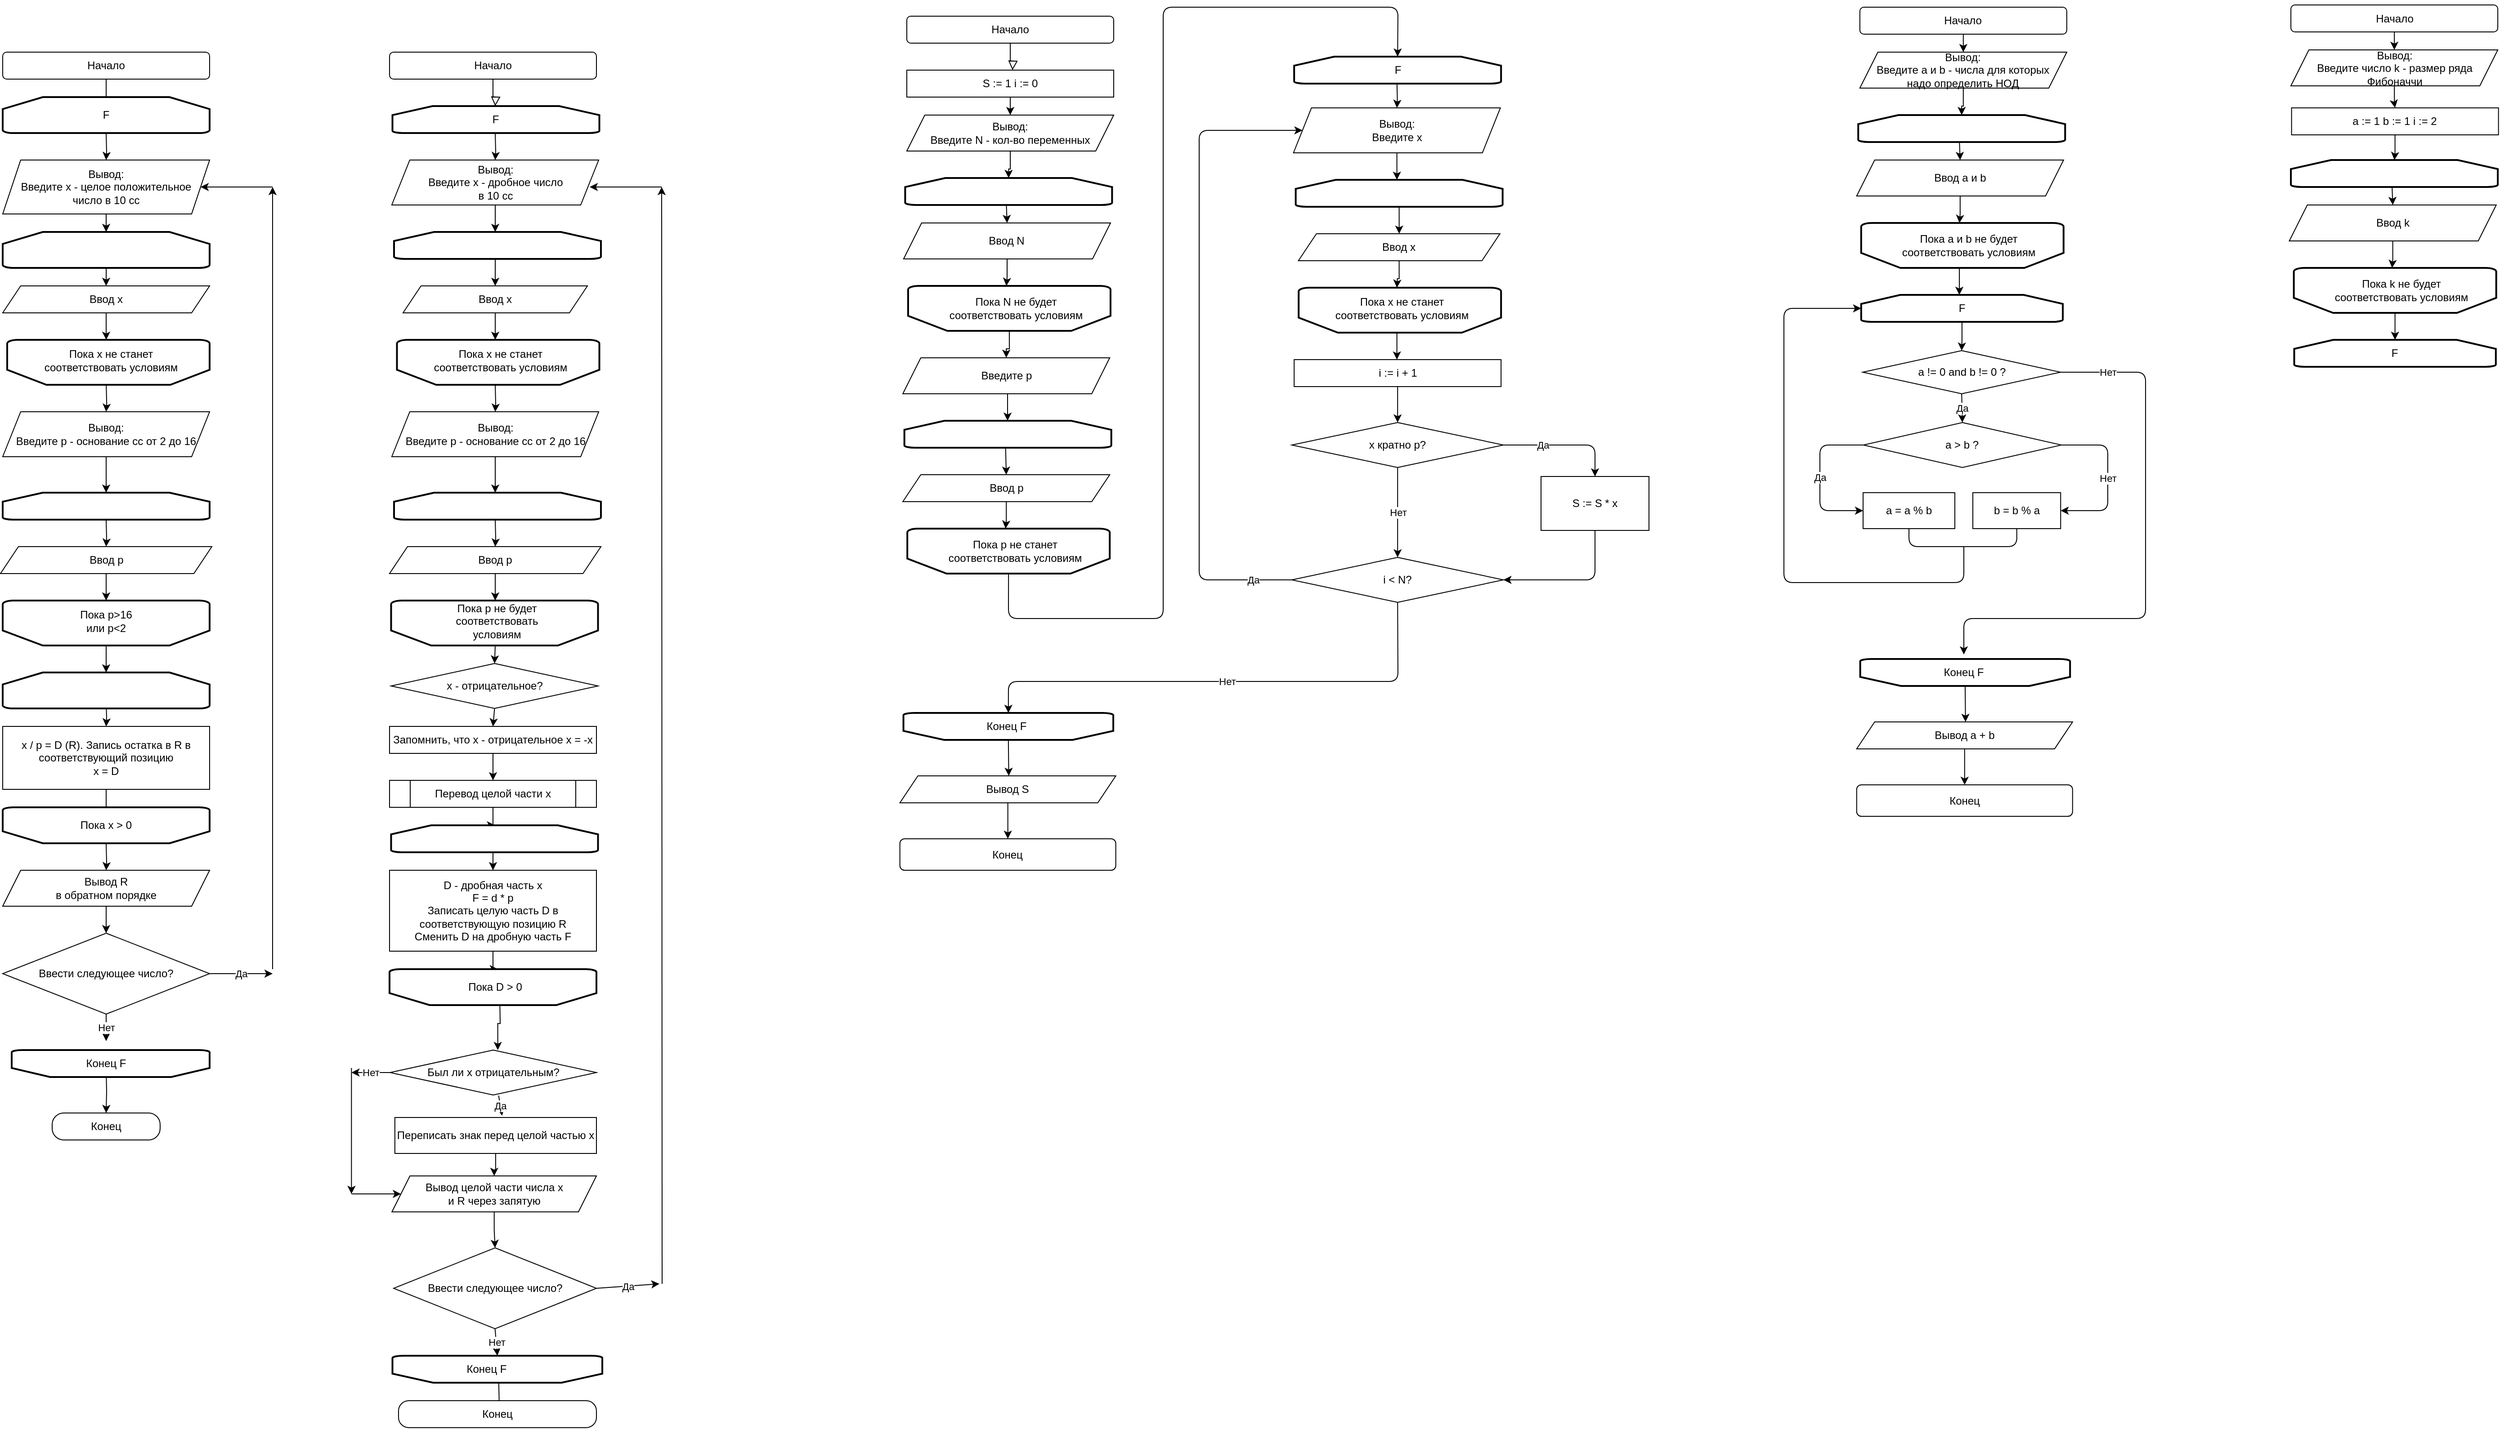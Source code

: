 <mxfile version="13.9.3" type="github">
  <diagram id="C5RBs43oDa-KdzZeNtuy" name="Page-1">
    <mxGraphModel dx="689" dy="413" grid="1" gridSize="10" guides="1" tooltips="1" connect="1" arrows="1" fold="1" page="1" pageScale="1" pageWidth="3300" pageHeight="4681" math="0" shadow="0">
      <root>
        <mxCell id="WIyWlLk6GJQsqaUBKTNV-0" />
        <mxCell id="WIyWlLk6GJQsqaUBKTNV-1" parent="WIyWlLk6GJQsqaUBKTNV-0" />
        <mxCell id="WIyWlLk6GJQsqaUBKTNV-2" value="" style="rounded=0;html=1;jettySize=auto;orthogonalLoop=1;fontSize=11;endArrow=block;endFill=0;endSize=8;strokeWidth=1;shadow=0;labelBackgroundColor=none;edgeStyle=orthogonalEdgeStyle;entryX=0.5;entryY=0;entryDx=0;entryDy=0;" parent="WIyWlLk6GJQsqaUBKTNV-1" source="WIyWlLk6GJQsqaUBKTNV-3" edge="1">
          <mxGeometry relative="1" as="geometry">
            <mxPoint x="255" y="150" as="targetPoint" />
          </mxGeometry>
        </mxCell>
        <mxCell id="WIyWlLk6GJQsqaUBKTNV-3" value="Начало" style="rounded=1;whiteSpace=wrap;html=1;fontSize=12;glass=0;strokeWidth=1;shadow=0;" parent="WIyWlLk6GJQsqaUBKTNV-1" vertex="1">
          <mxGeometry x="140" y="90" width="230" height="30" as="geometry" />
        </mxCell>
        <mxCell id="dPusZcTZQIjrzUYtyK6u-123" value="" style="edgeStyle=orthogonalEdgeStyle;rounded=0;orthogonalLoop=1;jettySize=auto;html=1;" parent="WIyWlLk6GJQsqaUBKTNV-1" target="dPusZcTZQIjrzUYtyK6u-11" edge="1">
          <mxGeometry relative="1" as="geometry">
            <mxPoint x="255" y="180" as="sourcePoint" />
          </mxGeometry>
        </mxCell>
        <mxCell id="dPusZcTZQIjrzUYtyK6u-129" style="edgeStyle=orthogonalEdgeStyle;rounded=0;orthogonalLoop=1;jettySize=auto;html=1;entryX=0.5;entryY=0;entryDx=0;entryDy=0;" parent="WIyWlLk6GJQsqaUBKTNV-1" target="dPusZcTZQIjrzUYtyK6u-7" edge="1">
          <mxGeometry relative="1" as="geometry">
            <mxPoint x="255.1" y="320" as="sourcePoint" />
          </mxGeometry>
        </mxCell>
        <mxCell id="dPusZcTZQIjrzUYtyK6u-10" value="" style="edgeStyle=orthogonalEdgeStyle;rounded=0;orthogonalLoop=1;jettySize=auto;html=1;" parent="WIyWlLk6GJQsqaUBKTNV-1" source="dPusZcTZQIjrzUYtyK6u-7" edge="1">
          <mxGeometry relative="1" as="geometry">
            <mxPoint x="255.1" y="410" as="targetPoint" />
          </mxGeometry>
        </mxCell>
        <mxCell id="dPusZcTZQIjrzUYtyK6u-7" value="Ввод x" style="shape=parallelogram;perimeter=parallelogramPerimeter;whiteSpace=wrap;html=1;fixedSize=1;" parent="WIyWlLk6GJQsqaUBKTNV-1" vertex="1">
          <mxGeometry x="140" y="350" width="230" height="30" as="geometry" />
        </mxCell>
        <mxCell id="dPusZcTZQIjrzUYtyK6u-13" value="" style="edgeStyle=orthogonalEdgeStyle;rounded=0;orthogonalLoop=1;jettySize=auto;html=1;" parent="WIyWlLk6GJQsqaUBKTNV-1" target="dPusZcTZQIjrzUYtyK6u-12" edge="1">
          <mxGeometry relative="1" as="geometry">
            <mxPoint x="255.1" y="460" as="sourcePoint" />
          </mxGeometry>
        </mxCell>
        <mxCell id="dPusZcTZQIjrzUYtyK6u-128" style="edgeStyle=orthogonalEdgeStyle;rounded=0;orthogonalLoop=1;jettySize=auto;html=1;entryX=0.5;entryY=0;entryDx=0;entryDy=0;" parent="WIyWlLk6GJQsqaUBKTNV-1" source="dPusZcTZQIjrzUYtyK6u-11" edge="1">
          <mxGeometry relative="1" as="geometry">
            <mxPoint x="255" y="290" as="targetPoint" />
          </mxGeometry>
        </mxCell>
        <mxCell id="dPusZcTZQIjrzUYtyK6u-11" value="Вывод:&lt;br&gt;&lt;div&gt;Введите x - целое положительное&lt;/div&gt;&lt;div&gt;число в 10 сс&lt;br&gt;&lt;/div&gt;" style="shape=parallelogram;perimeter=parallelogramPerimeter;whiteSpace=wrap;html=1;fixedSize=1;" parent="WIyWlLk6GJQsqaUBKTNV-1" vertex="1">
          <mxGeometry x="140" y="210" width="230" height="60" as="geometry" />
        </mxCell>
        <mxCell id="dPusZcTZQIjrzUYtyK6u-16" value="" style="edgeStyle=orthogonalEdgeStyle;rounded=0;orthogonalLoop=1;jettySize=auto;html=1;" parent="WIyWlLk6GJQsqaUBKTNV-1" source="dPusZcTZQIjrzUYtyK6u-12" edge="1">
          <mxGeometry relative="1" as="geometry">
            <mxPoint x="255" y="580" as="targetPoint" />
          </mxGeometry>
        </mxCell>
        <mxCell id="dPusZcTZQIjrzUYtyK6u-12" value="Вывод:&lt;br&gt;&lt;div&gt;Введите p - основание сс от 2 до 16&lt;br&gt;&lt;/div&gt;" style="shape=parallelogram;perimeter=parallelogramPerimeter;whiteSpace=wrap;html=1;fixedSize=1;" parent="WIyWlLk6GJQsqaUBKTNV-1" vertex="1">
          <mxGeometry x="140" y="490" width="230" height="50" as="geometry" />
        </mxCell>
        <mxCell id="dPusZcTZQIjrzUYtyK6u-17" value="" style="edgeStyle=orthogonalEdgeStyle;rounded=0;orthogonalLoop=1;jettySize=auto;html=1;" parent="WIyWlLk6GJQsqaUBKTNV-1" target="dPusZcTZQIjrzUYtyK6u-15" edge="1">
          <mxGeometry relative="1" as="geometry">
            <mxPoint x="255" y="610" as="sourcePoint" />
          </mxGeometry>
        </mxCell>
        <mxCell id="dPusZcTZQIjrzUYtyK6u-32" value="" style="edgeStyle=orthogonalEdgeStyle;rounded=0;orthogonalLoop=1;jettySize=auto;html=1;" parent="WIyWlLk6GJQsqaUBKTNV-1" source="dPusZcTZQIjrzUYtyK6u-15" edge="1">
          <mxGeometry relative="1" as="geometry">
            <mxPoint x="255" y="700" as="targetPoint" />
          </mxGeometry>
        </mxCell>
        <mxCell id="dPusZcTZQIjrzUYtyK6u-15" value="Ввод p" style="shape=parallelogram;perimeter=parallelogramPerimeter;whiteSpace=wrap;html=1;fixedSize=1;" parent="WIyWlLk6GJQsqaUBKTNV-1" vertex="1">
          <mxGeometry x="137.5" y="640" width="235" height="30" as="geometry" />
        </mxCell>
        <mxCell id="dPusZcTZQIjrzUYtyK6u-31" value="" style="edgeStyle=orthogonalEdgeStyle;rounded=0;orthogonalLoop=1;jettySize=auto;html=1;" parent="WIyWlLk6GJQsqaUBKTNV-1" edge="1">
          <mxGeometry relative="1" as="geometry">
            <mxPoint x="255" y="750" as="sourcePoint" />
            <mxPoint x="255" y="780" as="targetPoint" />
          </mxGeometry>
        </mxCell>
        <mxCell id="dPusZcTZQIjrzUYtyK6u-30" value="" style="edgeStyle=orthogonalEdgeStyle;rounded=0;orthogonalLoop=1;jettySize=auto;html=1;" parent="WIyWlLk6GJQsqaUBKTNV-1" target="dPusZcTZQIjrzUYtyK6u-20" edge="1">
          <mxGeometry relative="1" as="geometry">
            <mxPoint x="255" y="810" as="sourcePoint" />
          </mxGeometry>
        </mxCell>
        <mxCell id="dPusZcTZQIjrzUYtyK6u-29" value="" style="edgeStyle=orthogonalEdgeStyle;rounded=0;orthogonalLoop=1;jettySize=auto;html=1;" parent="WIyWlLk6GJQsqaUBKTNV-1" source="dPusZcTZQIjrzUYtyK6u-20" edge="1">
          <mxGeometry relative="1" as="geometry">
            <mxPoint x="255" y="940" as="targetPoint" />
          </mxGeometry>
        </mxCell>
        <mxCell id="dPusZcTZQIjrzUYtyK6u-20" value="&lt;div&gt;x / p = D (R). Запись остатка в R в соответствующий позицию&lt;/div&gt;&lt;div&gt;x = D&lt;br&gt;&lt;/div&gt;" style="rounded=0;whiteSpace=wrap;html=1;" parent="WIyWlLk6GJQsqaUBKTNV-1" vertex="1">
          <mxGeometry x="140" y="840" width="230" height="70" as="geometry" />
        </mxCell>
        <mxCell id="dPusZcTZQIjrzUYtyK6u-28" value="" style="edgeStyle=orthogonalEdgeStyle;rounded=0;orthogonalLoop=1;jettySize=auto;html=1;" parent="WIyWlLk6GJQsqaUBKTNV-1" target="dPusZcTZQIjrzUYtyK6u-22" edge="1">
          <mxGeometry relative="1" as="geometry">
            <mxPoint x="255" y="970" as="sourcePoint" />
          </mxGeometry>
        </mxCell>
        <mxCell id="dPusZcTZQIjrzUYtyK6u-27" value="" style="edgeStyle=orthogonalEdgeStyle;rounded=0;orthogonalLoop=1;jettySize=auto;html=1;" parent="WIyWlLk6GJQsqaUBKTNV-1" source="dPusZcTZQIjrzUYtyK6u-22" target="dPusZcTZQIjrzUYtyK6u-23" edge="1">
          <mxGeometry relative="1" as="geometry" />
        </mxCell>
        <mxCell id="dPusZcTZQIjrzUYtyK6u-22" value="&lt;div&gt;Вывод R&lt;br&gt;&lt;/div&gt;&lt;div&gt;в обратном порядке&lt;br&gt;&lt;/div&gt;" style="shape=parallelogram;perimeter=parallelogramPerimeter;whiteSpace=wrap;html=1;fixedSize=1;" parent="WIyWlLk6GJQsqaUBKTNV-1" vertex="1">
          <mxGeometry x="140" y="1000" width="230" height="40" as="geometry" />
        </mxCell>
        <mxCell id="dPusZcTZQIjrzUYtyK6u-23" value="Ввести следующее число?" style="rhombus;whiteSpace=wrap;html=1;" parent="WIyWlLk6GJQsqaUBKTNV-1" vertex="1">
          <mxGeometry x="140" y="1070" width="230" height="90" as="geometry" />
        </mxCell>
        <mxCell id="dPusZcTZQIjrzUYtyK6u-26" value="" style="edgeStyle=orthogonalEdgeStyle;rounded=0;orthogonalLoop=1;jettySize=auto;html=1;" parent="WIyWlLk6GJQsqaUBKTNV-1" target="dPusZcTZQIjrzUYtyK6u-25" edge="1">
          <mxGeometry relative="1" as="geometry">
            <mxPoint x="255" y="1220" as="sourcePoint" />
          </mxGeometry>
        </mxCell>
        <mxCell id="dPusZcTZQIjrzUYtyK6u-25" value="Конец" style="rounded=1;whiteSpace=wrap;html=1;arcSize=43;" parent="WIyWlLk6GJQsqaUBKTNV-1" vertex="1">
          <mxGeometry x="195" y="1270" width="120" height="30" as="geometry" />
        </mxCell>
        <mxCell id="dPusZcTZQIjrzUYtyK6u-43" value="" style="endArrow=classic;html=1;exitX=0.5;exitY=1;exitDx=0;exitDy=0;entryX=0.5;entryY=1;entryDx=0;entryDy=0;" parent="WIyWlLk6GJQsqaUBKTNV-1" source="dPusZcTZQIjrzUYtyK6u-23" edge="1">
          <mxGeometry relative="1" as="geometry">
            <mxPoint x="200.01" y="1790" as="sourcePoint" />
            <mxPoint x="255" y="1190" as="targetPoint" />
          </mxGeometry>
        </mxCell>
        <mxCell id="dPusZcTZQIjrzUYtyK6u-44" value="Нет" style="edgeLabel;resizable=0;html=1;align=center;verticalAlign=middle;" parent="dPusZcTZQIjrzUYtyK6u-43" connectable="0" vertex="1">
          <mxGeometry relative="1" as="geometry" />
        </mxCell>
        <mxCell id="dPusZcTZQIjrzUYtyK6u-130" value="" style="endArrow=classic;html=1;exitX=1;exitY=0.5;exitDx=0;exitDy=0;" parent="WIyWlLk6GJQsqaUBKTNV-1" source="dPusZcTZQIjrzUYtyK6u-23" edge="1">
          <mxGeometry relative="1" as="geometry">
            <mxPoint x="350" y="1120" as="sourcePoint" />
            <mxPoint x="440" y="1115" as="targetPoint" />
          </mxGeometry>
        </mxCell>
        <mxCell id="dPusZcTZQIjrzUYtyK6u-131" value="Да" style="edgeLabel;resizable=0;html=1;align=center;verticalAlign=middle;" parent="dPusZcTZQIjrzUYtyK6u-130" connectable="0" vertex="1">
          <mxGeometry relative="1" as="geometry" />
        </mxCell>
        <mxCell id="dPusZcTZQIjrzUYtyK6u-134" value="" style="endArrow=classic;html=1;" parent="WIyWlLk6GJQsqaUBKTNV-1" edge="1">
          <mxGeometry width="50" height="50" relative="1" as="geometry">
            <mxPoint x="440" y="1110" as="sourcePoint" />
            <mxPoint x="440" y="240" as="targetPoint" />
          </mxGeometry>
        </mxCell>
        <mxCell id="dPusZcTZQIjrzUYtyK6u-135" value="" style="endArrow=classic;html=1;" parent="WIyWlLk6GJQsqaUBKTNV-1" edge="1">
          <mxGeometry width="50" height="50" relative="1" as="geometry">
            <mxPoint x="440" y="240" as="sourcePoint" />
            <mxPoint x="360" y="240" as="targetPoint" />
          </mxGeometry>
        </mxCell>
        <mxCell id="dPusZcTZQIjrzUYtyK6u-136" value="" style="rounded=0;html=1;jettySize=auto;orthogonalLoop=1;fontSize=11;endArrow=block;endFill=0;endSize=8;strokeWidth=1;shadow=0;labelBackgroundColor=none;edgeStyle=orthogonalEdgeStyle;entryX=0.5;entryY=0;entryDx=0;entryDy=0;" parent="WIyWlLk6GJQsqaUBKTNV-1" source="dPusZcTZQIjrzUYtyK6u-137" edge="1">
          <mxGeometry relative="1" as="geometry">
            <mxPoint x="687.5" y="150" as="targetPoint" />
          </mxGeometry>
        </mxCell>
        <mxCell id="dPusZcTZQIjrzUYtyK6u-137" value="Начало" style="rounded=1;whiteSpace=wrap;html=1;fontSize=12;glass=0;strokeWidth=1;shadow=0;" parent="WIyWlLk6GJQsqaUBKTNV-1" vertex="1">
          <mxGeometry x="570" y="90" width="230" height="30" as="geometry" />
        </mxCell>
        <mxCell id="dPusZcTZQIjrzUYtyK6u-138" value="" style="edgeStyle=orthogonalEdgeStyle;rounded=0;orthogonalLoop=1;jettySize=auto;html=1;" parent="WIyWlLk6GJQsqaUBKTNV-1" target="dPusZcTZQIjrzUYtyK6u-147" edge="1">
          <mxGeometry relative="1" as="geometry">
            <mxPoint x="687.5" y="180" as="sourcePoint" />
          </mxGeometry>
        </mxCell>
        <mxCell id="dPusZcTZQIjrzUYtyK6u-140" style="edgeStyle=orthogonalEdgeStyle;rounded=0;orthogonalLoop=1;jettySize=auto;html=1;entryX=0.5;entryY=0;entryDx=0;entryDy=0;" parent="WIyWlLk6GJQsqaUBKTNV-1" target="dPusZcTZQIjrzUYtyK6u-143" edge="1">
          <mxGeometry relative="1" as="geometry">
            <mxPoint x="687.5" y="320" as="sourcePoint" />
          </mxGeometry>
        </mxCell>
        <mxCell id="dPusZcTZQIjrzUYtyK6u-142" value="" style="edgeStyle=orthogonalEdgeStyle;rounded=0;orthogonalLoop=1;jettySize=auto;html=1;" parent="WIyWlLk6GJQsqaUBKTNV-1" source="dPusZcTZQIjrzUYtyK6u-143" edge="1">
          <mxGeometry relative="1" as="geometry">
            <mxPoint x="687.5" y="410" as="targetPoint" />
          </mxGeometry>
        </mxCell>
        <mxCell id="dPusZcTZQIjrzUYtyK6u-143" value="Ввод x" style="shape=parallelogram;perimeter=parallelogramPerimeter;whiteSpace=wrap;html=1;fixedSize=1;" parent="WIyWlLk6GJQsqaUBKTNV-1" vertex="1">
          <mxGeometry x="585.01" y="350" width="205" height="30" as="geometry" />
        </mxCell>
        <mxCell id="dPusZcTZQIjrzUYtyK6u-144" value="" style="edgeStyle=orthogonalEdgeStyle;rounded=0;orthogonalLoop=1;jettySize=auto;html=1;" parent="WIyWlLk6GJQsqaUBKTNV-1" target="dPusZcTZQIjrzUYtyK6u-149" edge="1">
          <mxGeometry relative="1" as="geometry">
            <mxPoint x="687.5" y="460" as="sourcePoint" />
          </mxGeometry>
        </mxCell>
        <mxCell id="dPusZcTZQIjrzUYtyK6u-146" style="edgeStyle=orthogonalEdgeStyle;rounded=0;orthogonalLoop=1;jettySize=auto;html=1;entryX=0.5;entryY=0;entryDx=0;entryDy=0;" parent="WIyWlLk6GJQsqaUBKTNV-1" source="dPusZcTZQIjrzUYtyK6u-147" edge="1">
          <mxGeometry relative="1" as="geometry">
            <mxPoint x="687.5" y="290" as="targetPoint" />
          </mxGeometry>
        </mxCell>
        <mxCell id="dPusZcTZQIjrzUYtyK6u-147" value="Вывод:&lt;br&gt;&lt;div&gt;Введите x - дробное число&lt;/div&gt;&lt;div&gt;в 10 сс&lt;br&gt;&lt;/div&gt;" style="shape=parallelogram;perimeter=parallelogramPerimeter;whiteSpace=wrap;html=1;fixedSize=1;" parent="WIyWlLk6GJQsqaUBKTNV-1" vertex="1">
          <mxGeometry x="572.5" y="210" width="230" height="50" as="geometry" />
        </mxCell>
        <mxCell id="dPusZcTZQIjrzUYtyK6u-148" value="" style="edgeStyle=orthogonalEdgeStyle;rounded=0;orthogonalLoop=1;jettySize=auto;html=1;" parent="WIyWlLk6GJQsqaUBKTNV-1" source="dPusZcTZQIjrzUYtyK6u-149" edge="1">
          <mxGeometry relative="1" as="geometry">
            <mxPoint x="687.5" y="580" as="targetPoint" />
          </mxGeometry>
        </mxCell>
        <mxCell id="dPusZcTZQIjrzUYtyK6u-149" value="Вывод:&lt;br&gt;&lt;div&gt;Введите p - основание сс от 2 до 16&lt;br&gt;&lt;/div&gt;" style="shape=parallelogram;perimeter=parallelogramPerimeter;whiteSpace=wrap;html=1;fixedSize=1;" parent="WIyWlLk6GJQsqaUBKTNV-1" vertex="1">
          <mxGeometry x="572.5" y="490" width="230" height="50" as="geometry" />
        </mxCell>
        <mxCell id="dPusZcTZQIjrzUYtyK6u-150" value="" style="edgeStyle=orthogonalEdgeStyle;rounded=0;orthogonalLoop=1;jettySize=auto;html=1;" parent="WIyWlLk6GJQsqaUBKTNV-1" target="dPusZcTZQIjrzUYtyK6u-153" edge="1">
          <mxGeometry relative="1" as="geometry">
            <mxPoint x="687.5" y="610" as="sourcePoint" />
          </mxGeometry>
        </mxCell>
        <mxCell id="dPusZcTZQIjrzUYtyK6u-152" value="" style="edgeStyle=orthogonalEdgeStyle;rounded=0;orthogonalLoop=1;jettySize=auto;html=1;" parent="WIyWlLk6GJQsqaUBKTNV-1" source="dPusZcTZQIjrzUYtyK6u-153" edge="1">
          <mxGeometry relative="1" as="geometry">
            <mxPoint x="687.5" y="700" as="targetPoint" />
          </mxGeometry>
        </mxCell>
        <mxCell id="dPusZcTZQIjrzUYtyK6u-153" value="Ввод p" style="shape=parallelogram;perimeter=parallelogramPerimeter;whiteSpace=wrap;html=1;fixedSize=1;" parent="WIyWlLk6GJQsqaUBKTNV-1" vertex="1">
          <mxGeometry x="570" y="640" width="235" height="30" as="geometry" />
        </mxCell>
        <mxCell id="dPusZcTZQIjrzUYtyK6u-162" value="" style="edgeStyle=orthogonalEdgeStyle;rounded=0;orthogonalLoop=1;jettySize=auto;html=1;" parent="WIyWlLk6GJQsqaUBKTNV-1" source="dPusZcTZQIjrzUYtyK6u-163" target="dPusZcTZQIjrzUYtyK6u-164" edge="1">
          <mxGeometry relative="1" as="geometry" />
        </mxCell>
        <mxCell id="dPusZcTZQIjrzUYtyK6u-163" value="&lt;div&gt;Вывод целой части числа x&lt;/div&gt;&lt;div&gt;и R через запятую&lt;br&gt;&lt;/div&gt;" style="shape=parallelogram;perimeter=parallelogramPerimeter;whiteSpace=wrap;html=1;fixedSize=1;" parent="WIyWlLk6GJQsqaUBKTNV-1" vertex="1">
          <mxGeometry x="572.68" y="1340" width="227.32" height="40" as="geometry" />
        </mxCell>
        <mxCell id="dPusZcTZQIjrzUYtyK6u-164" value="Ввести следующее число?" style="rhombus;whiteSpace=wrap;html=1;" parent="WIyWlLk6GJQsqaUBKTNV-1" vertex="1">
          <mxGeometry x="574.57" y="1420" width="225.43" height="90" as="geometry" />
        </mxCell>
        <mxCell id="dPusZcTZQIjrzUYtyK6u-165" value="" style="edgeStyle=orthogonalEdgeStyle;rounded=0;orthogonalLoop=1;jettySize=auto;html=1;" parent="WIyWlLk6GJQsqaUBKTNV-1" target="dPusZcTZQIjrzUYtyK6u-167" edge="1">
          <mxGeometry relative="1" as="geometry">
            <mxPoint x="691.4" y="1570" as="sourcePoint" />
          </mxGeometry>
        </mxCell>
        <mxCell id="dPusZcTZQIjrzUYtyK6u-167" value="Конец" style="rounded=1;whiteSpace=wrap;html=1;arcSize=38;" parent="WIyWlLk6GJQsqaUBKTNV-1" vertex="1">
          <mxGeometry x="580" y="1590" width="220" height="30" as="geometry" />
        </mxCell>
        <mxCell id="dPusZcTZQIjrzUYtyK6u-168" value="" style="endArrow=classic;html=1;exitX=0.5;exitY=1;exitDx=0;exitDy=0;entryX=0.5;entryY=1;entryDx=0;entryDy=0;entryPerimeter=0;" parent="WIyWlLk6GJQsqaUBKTNV-1" source="dPusZcTZQIjrzUYtyK6u-164" target="oRVeL057tvqpBoIjcB5y-27" edge="1">
          <mxGeometry relative="1" as="geometry">
            <mxPoint x="610.19" y="2140" as="sourcePoint" />
            <mxPoint x="691.34" y="1540" as="targetPoint" />
          </mxGeometry>
        </mxCell>
        <mxCell id="dPusZcTZQIjrzUYtyK6u-169" value="Нет" style="edgeLabel;resizable=0;html=1;align=center;verticalAlign=middle;" parent="dPusZcTZQIjrzUYtyK6u-168" connectable="0" vertex="1">
          <mxGeometry relative="1" as="geometry" />
        </mxCell>
        <mxCell id="dPusZcTZQIjrzUYtyK6u-170" value="" style="endArrow=classic;html=1;exitX=1;exitY=0.5;exitDx=0;exitDy=0;" parent="WIyWlLk6GJQsqaUBKTNV-1" source="dPusZcTZQIjrzUYtyK6u-164" edge="1">
          <mxGeometry relative="1" as="geometry">
            <mxPoint x="782.5" y="1460" as="sourcePoint" />
            <mxPoint x="870" y="1460" as="targetPoint" />
          </mxGeometry>
        </mxCell>
        <mxCell id="dPusZcTZQIjrzUYtyK6u-171" value="Да" style="edgeLabel;resizable=0;html=1;align=center;verticalAlign=middle;" parent="dPusZcTZQIjrzUYtyK6u-170" connectable="0" vertex="1">
          <mxGeometry relative="1" as="geometry" />
        </mxCell>
        <mxCell id="dPusZcTZQIjrzUYtyK6u-172" value="" style="endArrow=classic;html=1;" parent="WIyWlLk6GJQsqaUBKTNV-1" edge="1">
          <mxGeometry width="50" height="50" relative="1" as="geometry">
            <mxPoint x="873" y="1460" as="sourcePoint" />
            <mxPoint x="872.5" y="240" as="targetPoint" />
          </mxGeometry>
        </mxCell>
        <mxCell id="dPusZcTZQIjrzUYtyK6u-173" value="" style="endArrow=classic;html=1;" parent="WIyWlLk6GJQsqaUBKTNV-1" edge="1">
          <mxGeometry width="50" height="50" relative="1" as="geometry">
            <mxPoint x="872.5" y="240" as="sourcePoint" />
            <mxPoint x="792.5" y="240" as="targetPoint" />
          </mxGeometry>
        </mxCell>
        <mxCell id="dPusZcTZQIjrzUYtyK6u-174" value="x - отрицательное?" style="rhombus;whiteSpace=wrap;html=1;" parent="WIyWlLk6GJQsqaUBKTNV-1" vertex="1">
          <mxGeometry x="571.75" y="770" width="230" height="50" as="geometry" />
        </mxCell>
        <mxCell id="dPusZcTZQIjrzUYtyK6u-200" style="edgeStyle=orthogonalEdgeStyle;rounded=0;orthogonalLoop=1;jettySize=auto;html=1;entryX=0.5;entryY=0;entryDx=0;entryDy=0;" parent="WIyWlLk6GJQsqaUBKTNV-1" source="dPusZcTZQIjrzUYtyK6u-175" target="dPusZcTZQIjrzUYtyK6u-176" edge="1">
          <mxGeometry relative="1" as="geometry" />
        </mxCell>
        <mxCell id="dPusZcTZQIjrzUYtyK6u-175" value="Запомнить, что x - отрицательное x = -x" style="rounded=0;whiteSpace=wrap;html=1;" parent="WIyWlLk6GJQsqaUBKTNV-1" vertex="1">
          <mxGeometry x="570" y="840" width="230" height="30" as="geometry" />
        </mxCell>
        <mxCell id="dPusZcTZQIjrzUYtyK6u-197" style="edgeStyle=orthogonalEdgeStyle;rounded=0;orthogonalLoop=1;jettySize=auto;html=1;entryX=0.482;entryY=0;entryDx=0;entryDy=0;entryPerimeter=0;" parent="WIyWlLk6GJQsqaUBKTNV-1" source="dPusZcTZQIjrzUYtyK6u-176" edge="1">
          <mxGeometry relative="1" as="geometry">
            <mxPoint x="686.76" y="950" as="targetPoint" />
          </mxGeometry>
        </mxCell>
        <mxCell id="dPusZcTZQIjrzUYtyK6u-176" value="Перевод целой части x" style="shape=process;whiteSpace=wrap;html=1;backgroundOutline=1;" parent="WIyWlLk6GJQsqaUBKTNV-1" vertex="1">
          <mxGeometry x="570" y="900" width="230" height="30" as="geometry" />
        </mxCell>
        <mxCell id="dPusZcTZQIjrzUYtyK6u-195" style="edgeStyle=orthogonalEdgeStyle;rounded=0;orthogonalLoop=1;jettySize=auto;html=1;entryX=0.5;entryY=0;entryDx=0;entryDy=0;" parent="WIyWlLk6GJQsqaUBKTNV-1" target="dPusZcTZQIjrzUYtyK6u-178" edge="1">
          <mxGeometry relative="1" as="geometry">
            <mxPoint x="690" y="980" as="sourcePoint" />
          </mxGeometry>
        </mxCell>
        <mxCell id="dPusZcTZQIjrzUYtyK6u-191" style="edgeStyle=orthogonalEdgeStyle;rounded=0;orthogonalLoop=1;jettySize=auto;html=1;entryX=0.514;entryY=1;entryDx=0;entryDy=0;entryPerimeter=0;" parent="WIyWlLk6GJQsqaUBKTNV-1" source="dPusZcTZQIjrzUYtyK6u-178" edge="1">
          <mxGeometry relative="1" as="geometry">
            <mxPoint x="689.98" y="1110" as="targetPoint" />
          </mxGeometry>
        </mxCell>
        <mxCell id="dPusZcTZQIjrzUYtyK6u-178" value="&lt;div&gt;D - дробная часть x&lt;/div&gt;&lt;div&gt;F = d * p&lt;/div&gt;&lt;div&gt;Записать целую часть D в соответствующую позицию R&lt;/div&gt;&lt;div&gt;Сменить D на дробную часть F&lt;br&gt;&lt;/div&gt;" style="rounded=0;whiteSpace=wrap;html=1;" parent="WIyWlLk6GJQsqaUBKTNV-1" vertex="1">
          <mxGeometry x="570" y="1000" width="230" height="90" as="geometry" />
        </mxCell>
        <mxCell id="dPusZcTZQIjrzUYtyK6u-194" style="edgeStyle=orthogonalEdgeStyle;rounded=0;orthogonalLoop=1;jettySize=auto;html=1;entryX=0.522;entryY=0;entryDx=0;entryDy=0;entryPerimeter=0;" parent="WIyWlLk6GJQsqaUBKTNV-1" target="dPusZcTZQIjrzUYtyK6u-180" edge="1">
          <mxGeometry relative="1" as="geometry">
            <mxPoint x="692.5" y="1140" as="sourcePoint" />
          </mxGeometry>
        </mxCell>
        <mxCell id="dPusZcTZQIjrzUYtyK6u-180" value="Был ли x отрицательным?" style="rhombus;whiteSpace=wrap;html=1;" parent="WIyWlLk6GJQsqaUBKTNV-1" vertex="1">
          <mxGeometry x="570.56" y="1200" width="229.44" height="50" as="geometry" />
        </mxCell>
        <mxCell id="dPusZcTZQIjrzUYtyK6u-188" value="" style="edgeStyle=orthogonalEdgeStyle;rounded=0;orthogonalLoop=1;jettySize=auto;html=1;" parent="WIyWlLk6GJQsqaUBKTNV-1" source="dPusZcTZQIjrzUYtyK6u-181" target="dPusZcTZQIjrzUYtyK6u-163" edge="1">
          <mxGeometry relative="1" as="geometry" />
        </mxCell>
        <mxCell id="dPusZcTZQIjrzUYtyK6u-181" value="Переписать знак перед целой частью x" style="rounded=0;whiteSpace=wrap;html=1;" parent="WIyWlLk6GJQsqaUBKTNV-1" vertex="1">
          <mxGeometry x="575.94" y="1275" width="224.06" height="40" as="geometry" />
        </mxCell>
        <mxCell id="dPusZcTZQIjrzUYtyK6u-182" value="" style="endArrow=classic;html=1;exitX=0;exitY=0.5;exitDx=0;exitDy=0;" parent="WIyWlLk6GJQsqaUBKTNV-1" source="dPusZcTZQIjrzUYtyK6u-180" edge="1">
          <mxGeometry relative="1" as="geometry">
            <mxPoint x="447.68" y="1250" as="sourcePoint" />
            <mxPoint x="527.68" y="1225" as="targetPoint" />
          </mxGeometry>
        </mxCell>
        <mxCell id="dPusZcTZQIjrzUYtyK6u-183" value="Нет" style="edgeLabel;resizable=0;html=1;align=center;verticalAlign=middle;" parent="dPusZcTZQIjrzUYtyK6u-182" connectable="0" vertex="1">
          <mxGeometry relative="1" as="geometry" />
        </mxCell>
        <mxCell id="dPusZcTZQIjrzUYtyK6u-184" value="" style="endArrow=classic;html=1;" parent="WIyWlLk6GJQsqaUBKTNV-1" edge="1">
          <mxGeometry width="50" height="50" relative="1" as="geometry">
            <mxPoint x="527.68" y="1220" as="sourcePoint" />
            <mxPoint x="527.68" y="1360" as="targetPoint" />
          </mxGeometry>
        </mxCell>
        <mxCell id="dPusZcTZQIjrzUYtyK6u-185" value="" style="endArrow=classic;html=1;" parent="WIyWlLk6GJQsqaUBKTNV-1" target="dPusZcTZQIjrzUYtyK6u-163" edge="1">
          <mxGeometry width="50" height="50" relative="1" as="geometry">
            <mxPoint x="527.68" y="1360" as="sourcePoint" />
            <mxPoint x="507.68" y="1360" as="targetPoint" />
          </mxGeometry>
        </mxCell>
        <mxCell id="dPusZcTZQIjrzUYtyK6u-186" value="" style="endArrow=classic;html=1;exitX=0.526;exitY=1.012;exitDx=0;exitDy=0;exitPerimeter=0;entryX=0.532;entryY=-0.05;entryDx=0;entryDy=0;entryPerimeter=0;" parent="WIyWlLk6GJQsqaUBKTNV-1" source="dPusZcTZQIjrzUYtyK6u-180" target="dPusZcTZQIjrzUYtyK6u-181" edge="1">
          <mxGeometry relative="1" as="geometry">
            <mxPoint x="697.68" y="1250" as="sourcePoint" />
            <mxPoint x="797.68" y="1250" as="targetPoint" />
          </mxGeometry>
        </mxCell>
        <mxCell id="dPusZcTZQIjrzUYtyK6u-187" value="&lt;div&gt;Да&lt;/div&gt;" style="edgeLabel;resizable=0;html=1;align=center;verticalAlign=middle;" parent="dPusZcTZQIjrzUYtyK6u-186" connectable="0" vertex="1">
          <mxGeometry relative="1" as="geometry" />
        </mxCell>
        <mxCell id="dPusZcTZQIjrzUYtyK6u-203" value="" style="endArrow=classic;html=1;exitX=0.5;exitY=1;exitDx=0;exitDy=0;entryX=0.5;entryY=0;entryDx=0;entryDy=0;" parent="WIyWlLk6GJQsqaUBKTNV-1" source="dPusZcTZQIjrzUYtyK6u-174" target="dPusZcTZQIjrzUYtyK6u-175" edge="1">
          <mxGeometry width="50" height="50" relative="1" as="geometry">
            <mxPoint x="530" y="870" as="sourcePoint" />
            <mxPoint x="580" y="820" as="targetPoint" />
          </mxGeometry>
        </mxCell>
        <mxCell id="dPusZcTZQIjrzUYtyK6u-205" value="" style="endArrow=classic;html=1;exitX=0.5;exitY=0;exitDx=0;exitDy=0;entryX=0.5;entryY=0;entryDx=0;entryDy=0;" parent="WIyWlLk6GJQsqaUBKTNV-1" target="dPusZcTZQIjrzUYtyK6u-174" edge="1">
          <mxGeometry width="50" height="50" relative="1" as="geometry">
            <mxPoint x="687.51" y="750" as="sourcePoint" />
            <mxPoint x="580" y="780" as="targetPoint" />
          </mxGeometry>
        </mxCell>
        <mxCell id="oRVeL057tvqpBoIjcB5y-0" value="F" style="strokeWidth=2;html=1;shape=mxgraph.flowchart.loop_limit;whiteSpace=wrap;" parent="WIyWlLk6GJQsqaUBKTNV-1" vertex="1">
          <mxGeometry x="140" y="140" width="230" height="40" as="geometry" />
        </mxCell>
        <mxCell id="oRVeL057tvqpBoIjcB5y-1" value="" style="strokeWidth=2;html=1;shape=mxgraph.flowchart.loop_limit;whiteSpace=wrap;" parent="WIyWlLk6GJQsqaUBKTNV-1" vertex="1">
          <mxGeometry x="140" y="290" width="230" height="40" as="geometry" />
        </mxCell>
        <mxCell id="oRVeL057tvqpBoIjcB5y-3" value="" style="strokeWidth=2;html=1;shape=mxgraph.flowchart.loop_limit;whiteSpace=wrap;rotation=-180;" parent="WIyWlLk6GJQsqaUBKTNV-1" vertex="1">
          <mxGeometry x="145" y="410" width="225" height="50" as="geometry" />
        </mxCell>
        <mxCell id="oRVeL057tvqpBoIjcB5y-4" value="Пока x не станет соответствовать условиям" style="text;html=1;strokeColor=none;fillColor=none;align=center;verticalAlign=middle;whiteSpace=wrap;rounded=0;" parent="WIyWlLk6GJQsqaUBKTNV-1" vertex="1">
          <mxGeometry x="177.5" y="410" width="165" height="45" as="geometry" />
        </mxCell>
        <mxCell id="oRVeL057tvqpBoIjcB5y-6" value="" style="strokeWidth=2;html=1;shape=mxgraph.flowchart.loop_limit;whiteSpace=wrap;" parent="WIyWlLk6GJQsqaUBKTNV-1" vertex="1">
          <mxGeometry x="140" y="580" width="230" height="30" as="geometry" />
        </mxCell>
        <mxCell id="oRVeL057tvqpBoIjcB5y-8" value="" style="strokeWidth=2;html=1;shape=mxgraph.flowchart.loop_limit;whiteSpace=wrap;rotation=-180;" parent="WIyWlLk6GJQsqaUBKTNV-1" vertex="1">
          <mxGeometry x="140" y="700" width="230" height="50" as="geometry" />
        </mxCell>
        <mxCell id="oRVeL057tvqpBoIjcB5y-9" value="Пока p&amp;gt;16 или p&amp;lt;2" style="text;html=1;strokeColor=none;fillColor=none;align=center;verticalAlign=middle;whiteSpace=wrap;rounded=0;" parent="WIyWlLk6GJQsqaUBKTNV-1" vertex="1">
          <mxGeometry x="215" y="710" width="80" height="25" as="geometry" />
        </mxCell>
        <mxCell id="oRVeL057tvqpBoIjcB5y-10" value="" style="strokeWidth=2;html=1;shape=mxgraph.flowchart.loop_limit;whiteSpace=wrap;" parent="WIyWlLk6GJQsqaUBKTNV-1" vertex="1">
          <mxGeometry x="140" y="780" width="230" height="40" as="geometry" />
        </mxCell>
        <mxCell id="oRVeL057tvqpBoIjcB5y-11" value="" style="strokeWidth=2;html=1;shape=mxgraph.flowchart.loop_limit;whiteSpace=wrap;rotation=-180;" parent="WIyWlLk6GJQsqaUBKTNV-1" vertex="1">
          <mxGeometry x="140" y="930" width="230" height="40" as="geometry" />
        </mxCell>
        <mxCell id="oRVeL057tvqpBoIjcB5y-12" value="Пока x &amp;gt; 0" style="text;html=1;strokeColor=none;fillColor=none;align=center;verticalAlign=middle;whiteSpace=wrap;rounded=0;" parent="WIyWlLk6GJQsqaUBKTNV-1" vertex="1">
          <mxGeometry x="225" y="940" width="60" height="20" as="geometry" />
        </mxCell>
        <mxCell id="oRVeL057tvqpBoIjcB5y-13" value="" style="strokeWidth=2;html=1;shape=mxgraph.flowchart.loop_limit;whiteSpace=wrap;rotation=-180;" parent="WIyWlLk6GJQsqaUBKTNV-1" vertex="1">
          <mxGeometry x="150" y="1200" width="220" height="30" as="geometry" />
        </mxCell>
        <mxCell id="oRVeL057tvqpBoIjcB5y-15" value="Конец F" style="text;html=1;strokeColor=none;fillColor=none;align=center;verticalAlign=middle;whiteSpace=wrap;rounded=0;" parent="WIyWlLk6GJQsqaUBKTNV-1" vertex="1">
          <mxGeometry x="225" y="1205" width="60" height="20" as="geometry" />
        </mxCell>
        <mxCell id="oRVeL057tvqpBoIjcB5y-16" value="F" style="strokeWidth=2;html=1;shape=mxgraph.flowchart.loop_limit;whiteSpace=wrap;" parent="WIyWlLk6GJQsqaUBKTNV-1" vertex="1">
          <mxGeometry x="573.26" y="150" width="230" height="30" as="geometry" />
        </mxCell>
        <mxCell id="oRVeL057tvqpBoIjcB5y-17" value="" style="strokeWidth=2;html=1;shape=mxgraph.flowchart.loop_limit;whiteSpace=wrap;" parent="WIyWlLk6GJQsqaUBKTNV-1" vertex="1">
          <mxGeometry x="575" y="290" width="230" height="30" as="geometry" />
        </mxCell>
        <mxCell id="oRVeL057tvqpBoIjcB5y-18" value="" style="strokeWidth=2;html=1;shape=mxgraph.flowchart.loop_limit;whiteSpace=wrap;rotation=-180;" parent="WIyWlLk6GJQsqaUBKTNV-1" vertex="1">
          <mxGeometry x="578.26" y="410" width="225" height="50" as="geometry" />
        </mxCell>
        <mxCell id="oRVeL057tvqpBoIjcB5y-19" value="Пока x не станет соответствовать условиям" style="text;html=1;strokeColor=none;fillColor=none;align=center;verticalAlign=middle;whiteSpace=wrap;rounded=0;" parent="WIyWlLk6GJQsqaUBKTNV-1" vertex="1">
          <mxGeometry x="610.76" y="410" width="165" height="45" as="geometry" />
        </mxCell>
        <mxCell id="oRVeL057tvqpBoIjcB5y-20" value="" style="strokeWidth=2;html=1;shape=mxgraph.flowchart.loop_limit;whiteSpace=wrap;" parent="WIyWlLk6GJQsqaUBKTNV-1" vertex="1">
          <mxGeometry x="575" y="580" width="230" height="30" as="geometry" />
        </mxCell>
        <mxCell id="oRVeL057tvqpBoIjcB5y-21" value="" style="strokeWidth=2;html=1;shape=mxgraph.flowchart.loop_limit;whiteSpace=wrap;rotation=-180;" parent="WIyWlLk6GJQsqaUBKTNV-1" vertex="1">
          <mxGeometry x="571.75" y="700" width="230" height="50" as="geometry" />
        </mxCell>
        <mxCell id="oRVeL057tvqpBoIjcB5y-22" value="Пока p не будет соответствовать условиям" style="text;html=1;strokeColor=none;fillColor=none;align=center;verticalAlign=middle;whiteSpace=wrap;rounded=0;" parent="WIyWlLk6GJQsqaUBKTNV-1" vertex="1">
          <mxGeometry x="623.38" y="710" width="133.25" height="25" as="geometry" />
        </mxCell>
        <mxCell id="oRVeL057tvqpBoIjcB5y-23" value="" style="strokeWidth=2;html=1;shape=mxgraph.flowchart.loop_limit;whiteSpace=wrap;" parent="WIyWlLk6GJQsqaUBKTNV-1" vertex="1">
          <mxGeometry x="571.75" y="950" width="230" height="30" as="geometry" />
        </mxCell>
        <mxCell id="oRVeL057tvqpBoIjcB5y-24" value="" style="strokeWidth=2;html=1;shape=mxgraph.flowchart.loop_limit;whiteSpace=wrap;rotation=-180;" parent="WIyWlLk6GJQsqaUBKTNV-1" vertex="1">
          <mxGeometry x="570" y="1110" width="230" height="40" as="geometry" />
        </mxCell>
        <mxCell id="oRVeL057tvqpBoIjcB5y-25" value="Пока D &amp;gt; 0" style="text;html=1;strokeColor=none;fillColor=none;align=center;verticalAlign=middle;whiteSpace=wrap;rounded=0;" parent="WIyWlLk6GJQsqaUBKTNV-1" vertex="1">
          <mxGeometry x="655" y="1120" width="65" height="20" as="geometry" />
        </mxCell>
        <mxCell id="oRVeL057tvqpBoIjcB5y-27" value="" style="strokeWidth=2;html=1;shape=mxgraph.flowchart.loop_limit;whiteSpace=wrap;rotation=-180;" parent="WIyWlLk6GJQsqaUBKTNV-1" vertex="1">
          <mxGeometry x="573.26" y="1540" width="233.26" height="30" as="geometry" />
        </mxCell>
        <mxCell id="oRVeL057tvqpBoIjcB5y-28" value="Конец F" style="text;html=1;strokeColor=none;fillColor=none;align=center;verticalAlign=middle;whiteSpace=wrap;rounded=0;" parent="WIyWlLk6GJQsqaUBKTNV-1" vertex="1">
          <mxGeometry x="648.26" y="1545" width="60" height="20" as="geometry" />
        </mxCell>
        <mxCell id="Wz7p-bx54S3iNn07I1t6-57" value="" style="rounded=0;html=1;jettySize=auto;orthogonalLoop=1;fontSize=11;endArrow=block;endFill=0;endSize=8;strokeWidth=1;shadow=0;labelBackgroundColor=none;edgeStyle=orthogonalEdgeStyle;entryX=0.5;entryY=0;entryDx=0;entryDy=0;" parent="WIyWlLk6GJQsqaUBKTNV-1" source="Wz7p-bx54S3iNn07I1t6-58" edge="1">
          <mxGeometry relative="1" as="geometry">
            <mxPoint x="1262.5" y="110" as="targetPoint" />
          </mxGeometry>
        </mxCell>
        <mxCell id="Wz7p-bx54S3iNn07I1t6-58" value="Начало" style="rounded=1;whiteSpace=wrap;html=1;fontSize=12;glass=0;strokeWidth=1;shadow=0;" parent="WIyWlLk6GJQsqaUBKTNV-1" vertex="1">
          <mxGeometry x="1145.0" y="50" width="230" height="30" as="geometry" />
        </mxCell>
        <mxCell id="Wz7p-bx54S3iNn07I1t6-59" value="" style="edgeStyle=orthogonalEdgeStyle;rounded=0;orthogonalLoop=1;jettySize=auto;html=1;" parent="WIyWlLk6GJQsqaUBKTNV-1" target="Wz7p-bx54S3iNn07I1t6-65" edge="1">
          <mxGeometry relative="1" as="geometry">
            <mxPoint x="1689.82" y="122" as="sourcePoint" />
          </mxGeometry>
        </mxCell>
        <mxCell id="Wz7p-bx54S3iNn07I1t6-60" style="edgeStyle=orthogonalEdgeStyle;rounded=0;orthogonalLoop=1;jettySize=auto;html=1;entryX=0.5;entryY=0;entryDx=0;entryDy=0;" parent="WIyWlLk6GJQsqaUBKTNV-1" target="Wz7p-bx54S3iNn07I1t6-62" edge="1">
          <mxGeometry relative="1" as="geometry">
            <mxPoint x="1689.82" y="262" as="sourcePoint" />
          </mxGeometry>
        </mxCell>
        <mxCell id="Wz7p-bx54S3iNn07I1t6-61" value="" style="edgeStyle=orthogonalEdgeStyle;rounded=0;orthogonalLoop=1;jettySize=auto;html=1;" parent="WIyWlLk6GJQsqaUBKTNV-1" source="Wz7p-bx54S3iNn07I1t6-62" edge="1">
          <mxGeometry relative="1" as="geometry">
            <mxPoint x="1689.82" y="352" as="targetPoint" />
          </mxGeometry>
        </mxCell>
        <mxCell id="Wz7p-bx54S3iNn07I1t6-62" value="Ввод x" style="shape=parallelogram;perimeter=parallelogramPerimeter;whiteSpace=wrap;html=1;fixedSize=1;" parent="WIyWlLk6GJQsqaUBKTNV-1" vertex="1">
          <mxGeometry x="1580.32" y="292" width="224.01" height="30" as="geometry" />
        </mxCell>
        <mxCell id="Wz7p-bx54S3iNn07I1t6-63" value="" style="edgeStyle=orthogonalEdgeStyle;rounded=0;orthogonalLoop=1;jettySize=auto;html=1;" parent="WIyWlLk6GJQsqaUBKTNV-1" edge="1">
          <mxGeometry relative="1" as="geometry">
            <mxPoint x="1689.82" y="402" as="sourcePoint" />
            <mxPoint x="1689.8" y="432" as="targetPoint" />
          </mxGeometry>
        </mxCell>
        <mxCell id="Wz7p-bx54S3iNn07I1t6-64" style="edgeStyle=orthogonalEdgeStyle;rounded=0;orthogonalLoop=1;jettySize=auto;html=1;entryX=0.5;entryY=0;entryDx=0;entryDy=0;" parent="WIyWlLk6GJQsqaUBKTNV-1" source="Wz7p-bx54S3iNn07I1t6-65" edge="1">
          <mxGeometry relative="1" as="geometry">
            <mxPoint x="1689.82" y="232" as="targetPoint" />
          </mxGeometry>
        </mxCell>
        <mxCell id="Wz7p-bx54S3iNn07I1t6-65" value="Вывод:&lt;br&gt;&lt;div&gt;Введите x&lt;br&gt;&lt;/div&gt;" style="shape=parallelogram;perimeter=parallelogramPerimeter;whiteSpace=wrap;html=1;fixedSize=1;" parent="WIyWlLk6GJQsqaUBKTNV-1" vertex="1">
          <mxGeometry x="1574.82" y="152" width="230" height="50" as="geometry" />
        </mxCell>
        <mxCell id="Wz7p-bx54S3iNn07I1t6-102" value="F" style="strokeWidth=2;html=1;shape=mxgraph.flowchart.loop_limit;whiteSpace=wrap;" parent="WIyWlLk6GJQsqaUBKTNV-1" vertex="1">
          <mxGeometry x="1575.58" y="95" width="230" height="30" as="geometry" />
        </mxCell>
        <mxCell id="Wz7p-bx54S3iNn07I1t6-103" value="" style="strokeWidth=2;html=1;shape=mxgraph.flowchart.loop_limit;whiteSpace=wrap;" parent="WIyWlLk6GJQsqaUBKTNV-1" vertex="1">
          <mxGeometry x="1577.32" y="232" width="230" height="30" as="geometry" />
        </mxCell>
        <mxCell id="Wz7p-bx54S3iNn07I1t6-104" value="" style="strokeWidth=2;html=1;shape=mxgraph.flowchart.loop_limit;whiteSpace=wrap;rotation=-180;" parent="WIyWlLk6GJQsqaUBKTNV-1" vertex="1">
          <mxGeometry x="1580.58" y="352" width="225" height="50" as="geometry" />
        </mxCell>
        <mxCell id="Wz7p-bx54S3iNn07I1t6-105" value="Пока x не станет соответствовать условиям" style="text;html=1;strokeColor=none;fillColor=none;align=center;verticalAlign=middle;whiteSpace=wrap;rounded=0;" parent="WIyWlLk6GJQsqaUBKTNV-1" vertex="1">
          <mxGeometry x="1613.08" y="352" width="165" height="45" as="geometry" />
        </mxCell>
        <mxCell id="Wz7p-bx54S3iNn07I1t6-123" value="" style="edgeStyle=orthogonalEdgeStyle;rounded=0;orthogonalLoop=1;jettySize=auto;html=1;" parent="WIyWlLk6GJQsqaUBKTNV-1" source="KcrmQes0NNLX5bUf4MvO-12" target="Wz7p-bx54S3iNn07I1t6-119" edge="1">
          <mxGeometry relative="1" as="geometry">
            <Array as="points">
              <mxPoint x="1257" y="490" />
              <mxPoint x="1257" y="490" />
            </Array>
          </mxGeometry>
        </mxCell>
        <mxCell id="Wz7p-bx54S3iNn07I1t6-114" value="S := 1 i := 0" style="rounded=0;whiteSpace=wrap;html=1;" parent="WIyWlLk6GJQsqaUBKTNV-1" vertex="1">
          <mxGeometry x="1145" y="110" width="230" height="30" as="geometry" />
        </mxCell>
        <mxCell id="Wz7p-bx54S3iNn07I1t6-116" style="edgeStyle=orthogonalEdgeStyle;rounded=0;orthogonalLoop=1;jettySize=auto;html=1;entryX=0.5;entryY=0;entryDx=0;entryDy=0;" parent="WIyWlLk6GJQsqaUBKTNV-1" target="Wz7p-bx54S3iNn07I1t6-118" edge="1">
          <mxGeometry relative="1" as="geometry">
            <mxPoint x="1254.82" y="530" as="sourcePoint" />
          </mxGeometry>
        </mxCell>
        <mxCell id="Wz7p-bx54S3iNn07I1t6-117" value="" style="edgeStyle=orthogonalEdgeStyle;rounded=0;orthogonalLoop=1;jettySize=auto;html=1;" parent="WIyWlLk6GJQsqaUBKTNV-1" source="Wz7p-bx54S3iNn07I1t6-118" edge="1">
          <mxGeometry relative="1" as="geometry">
            <mxPoint x="1254.82" y="620" as="targetPoint" />
          </mxGeometry>
        </mxCell>
        <mxCell id="Wz7p-bx54S3iNn07I1t6-118" value="Ввод p" style="shape=parallelogram;perimeter=parallelogramPerimeter;whiteSpace=wrap;html=1;fixedSize=1;" parent="WIyWlLk6GJQsqaUBKTNV-1" vertex="1">
          <mxGeometry x="1140.58" y="560" width="230" height="30" as="geometry" />
        </mxCell>
        <mxCell id="Wz7p-bx54S3iNn07I1t6-119" value="" style="strokeWidth=2;html=1;shape=mxgraph.flowchart.loop_limit;whiteSpace=wrap;" parent="WIyWlLk6GJQsqaUBKTNV-1" vertex="1">
          <mxGeometry x="1142.32" y="500" width="230" height="30" as="geometry" />
        </mxCell>
        <mxCell id="Wz7p-bx54S3iNn07I1t6-120" value="" style="strokeWidth=2;html=1;shape=mxgraph.flowchart.loop_limit;whiteSpace=wrap;rotation=-180;" parent="WIyWlLk6GJQsqaUBKTNV-1" vertex="1">
          <mxGeometry x="1145.58" y="620" width="225" height="50" as="geometry" />
        </mxCell>
        <mxCell id="Wz7p-bx54S3iNn07I1t6-121" value="Пока p не станет соответствовать условиям" style="text;html=1;strokeColor=none;fillColor=none;align=center;verticalAlign=middle;whiteSpace=wrap;rounded=0;" parent="WIyWlLk6GJQsqaUBKTNV-1" vertex="1">
          <mxGeometry x="1183.08" y="622.5" width="165" height="45" as="geometry" />
        </mxCell>
        <mxCell id="Wz7p-bx54S3iNn07I1t6-129" value="" style="edgeStyle=orthogonalEdgeStyle;rounded=0;orthogonalLoop=1;jettySize=auto;html=1;" parent="WIyWlLk6GJQsqaUBKTNV-1" source="Wz7p-bx54S3iNn07I1t6-126" target="Wz7p-bx54S3iNn07I1t6-127" edge="1">
          <mxGeometry relative="1" as="geometry" />
        </mxCell>
        <mxCell id="Wz7p-bx54S3iNn07I1t6-126" value="i := i + 1" style="rounded=0;whiteSpace=wrap;html=1;" parent="WIyWlLk6GJQsqaUBKTNV-1" vertex="1">
          <mxGeometry x="1575.58" y="432" width="230" height="30" as="geometry" />
        </mxCell>
        <mxCell id="Wz7p-bx54S3iNn07I1t6-127" value="x кратно p?" style="rhombus;whiteSpace=wrap;html=1;" parent="WIyWlLk6GJQsqaUBKTNV-1" vertex="1">
          <mxGeometry x="1572.99" y="502" width="235.18" height="50" as="geometry" />
        </mxCell>
        <mxCell id="Wz7p-bx54S3iNn07I1t6-131" value="" style="endArrow=classic;html=1;exitX=1;exitY=0.5;exitDx=0;exitDy=0;" parent="WIyWlLk6GJQsqaUBKTNV-1" source="Wz7p-bx54S3iNn07I1t6-127" edge="1">
          <mxGeometry relative="1" as="geometry">
            <mxPoint x="1470" y="432" as="sourcePoint" />
            <mxPoint x="1910" y="562" as="targetPoint" />
            <Array as="points">
              <mxPoint x="1910" y="527" />
            </Array>
          </mxGeometry>
        </mxCell>
        <mxCell id="Wz7p-bx54S3iNn07I1t6-132" value="Да" style="edgeLabel;resizable=0;html=1;align=center;verticalAlign=middle;" parent="Wz7p-bx54S3iNn07I1t6-131" connectable="0" vertex="1">
          <mxGeometry relative="1" as="geometry">
            <mxPoint x="-24.43" as="offset" />
          </mxGeometry>
        </mxCell>
        <mxCell id="Wz7p-bx54S3iNn07I1t6-133" value="S := S * x" style="rounded=0;whiteSpace=wrap;html=1;" parent="WIyWlLk6GJQsqaUBKTNV-1" vertex="1">
          <mxGeometry x="1850" y="562" width="120" height="60" as="geometry" />
        </mxCell>
        <mxCell id="Wz7p-bx54S3iNn07I1t6-135" value="i &amp;lt; N?" style="rhombus;whiteSpace=wrap;html=1;" parent="WIyWlLk6GJQsqaUBKTNV-1" vertex="1">
          <mxGeometry x="1572.99" y="652" width="235.18" height="50" as="geometry" />
        </mxCell>
        <mxCell id="Wz7p-bx54S3iNn07I1t6-136" value="" style="endArrow=classic;html=1;exitX=0.5;exitY=1;exitDx=0;exitDy=0;entryX=1;entryY=0.5;entryDx=0;entryDy=0;" parent="WIyWlLk6GJQsqaUBKTNV-1" source="Wz7p-bx54S3iNn07I1t6-133" target="Wz7p-bx54S3iNn07I1t6-135" edge="1">
          <mxGeometry width="50" height="50" relative="1" as="geometry">
            <mxPoint x="1500" y="762" as="sourcePoint" />
            <mxPoint x="1550" y="712" as="targetPoint" />
            <Array as="points">
              <mxPoint x="1910" y="677" />
            </Array>
          </mxGeometry>
        </mxCell>
        <mxCell id="Wz7p-bx54S3iNn07I1t6-137" value="" style="endArrow=classic;html=1;exitX=0.5;exitY=1;exitDx=0;exitDy=0;" parent="WIyWlLk6GJQsqaUBKTNV-1" source="Wz7p-bx54S3iNn07I1t6-127" target="Wz7p-bx54S3iNn07I1t6-135" edge="1">
          <mxGeometry relative="1" as="geometry">
            <mxPoint x="1770" y="812" as="sourcePoint" />
            <mxPoint x="1870" y="812" as="targetPoint" />
          </mxGeometry>
        </mxCell>
        <mxCell id="Wz7p-bx54S3iNn07I1t6-138" value="&lt;div&gt;Нет&lt;/div&gt;" style="edgeLabel;resizable=0;html=1;align=center;verticalAlign=middle;" parent="Wz7p-bx54S3iNn07I1t6-137" connectable="0" vertex="1">
          <mxGeometry relative="1" as="geometry" />
        </mxCell>
        <mxCell id="Wz7p-bx54S3iNn07I1t6-139" value="" style="endArrow=classic;html=1;exitX=0;exitY=0.5;exitDx=0;exitDy=0;entryX=0;entryY=0.5;entryDx=0;entryDy=0;" parent="WIyWlLk6GJQsqaUBKTNV-1" source="Wz7p-bx54S3iNn07I1t6-135" target="Wz7p-bx54S3iNn07I1t6-65" edge="1">
          <mxGeometry relative="1" as="geometry">
            <mxPoint x="1470" y="532" as="sourcePoint" />
            <mxPoint x="1550" y="112" as="targetPoint" />
            <Array as="points">
              <mxPoint x="1470" y="677" />
              <mxPoint x="1470" y="177" />
            </Array>
          </mxGeometry>
        </mxCell>
        <mxCell id="Wz7p-bx54S3iNn07I1t6-140" value="&lt;div&gt;Да&lt;/div&gt;" style="edgeLabel;resizable=0;html=1;align=center;verticalAlign=middle;" parent="Wz7p-bx54S3iNn07I1t6-139" connectable="0" vertex="1">
          <mxGeometry relative="1" as="geometry">
            <mxPoint x="60" y="256.01" as="offset" />
          </mxGeometry>
        </mxCell>
        <mxCell id="Wz7p-bx54S3iNn07I1t6-142" value="" style="strokeWidth=2;html=1;shape=mxgraph.flowchart.loop_limit;whiteSpace=wrap;rotation=-180;" parent="WIyWlLk6GJQsqaUBKTNV-1" vertex="1">
          <mxGeometry x="1141.27" y="825" width="233.26" height="30" as="geometry" />
        </mxCell>
        <mxCell id="Wz7p-bx54S3iNn07I1t6-143" value="Конец F" style="text;html=1;strokeColor=none;fillColor=none;align=center;verticalAlign=middle;whiteSpace=wrap;rounded=0;" parent="WIyWlLk6GJQsqaUBKTNV-1" vertex="1">
          <mxGeometry x="1226.36" y="830" width="60" height="20" as="geometry" />
        </mxCell>
        <mxCell id="Wz7p-bx54S3iNn07I1t6-145" value="" style="endArrow=classic;html=1;exitX=0.5;exitY=1;exitDx=0;exitDy=0;entryX=0.5;entryY=1;entryDx=0;entryDy=0;entryPerimeter=0;" parent="WIyWlLk6GJQsqaUBKTNV-1" source="Wz7p-bx54S3iNn07I1t6-135" target="Wz7p-bx54S3iNn07I1t6-142" edge="1">
          <mxGeometry relative="1" as="geometry">
            <mxPoint x="1470" y="782" as="sourcePoint" />
            <mxPoint x="1570" y="782" as="targetPoint" />
            <Array as="points">
              <mxPoint x="1691" y="790" />
              <mxPoint x="1258" y="790" />
            </Array>
          </mxGeometry>
        </mxCell>
        <mxCell id="Wz7p-bx54S3iNn07I1t6-146" value="Нет" style="edgeLabel;resizable=0;html=1;align=center;verticalAlign=middle;" parent="Wz7p-bx54S3iNn07I1t6-145" connectable="0" vertex="1">
          <mxGeometry relative="1" as="geometry" />
        </mxCell>
        <mxCell id="Wz7p-bx54S3iNn07I1t6-147" value="Конец" style="rounded=1;whiteSpace=wrap;html=1;" parent="WIyWlLk6GJQsqaUBKTNV-1" vertex="1">
          <mxGeometry x="1137.32" y="965" width="240" height="35" as="geometry" />
        </mxCell>
        <mxCell id="Wz7p-bx54S3iNn07I1t6-149" value="" style="endArrow=classic;html=1;exitX=0.5;exitY=0;exitDx=0;exitDy=0;exitPerimeter=0;" parent="WIyWlLk6GJQsqaUBKTNV-1" source="Wz7p-bx54S3iNn07I1t6-142" edge="1">
          <mxGeometry width="50" height="50" relative="1" as="geometry">
            <mxPoint x="1067.32" y="605" as="sourcePoint" />
            <mxPoint x="1258.32" y="895" as="targetPoint" />
          </mxGeometry>
        </mxCell>
        <mxCell id="Wz7p-bx54S3iNn07I1t6-150" value="Вывод S" style="shape=parallelogram;perimeter=parallelogramPerimeter;whiteSpace=wrap;html=1;fixedSize=1;" parent="WIyWlLk6GJQsqaUBKTNV-1" vertex="1">
          <mxGeometry x="1137.32" y="895" width="240" height="30" as="geometry" />
        </mxCell>
        <mxCell id="Wz7p-bx54S3iNn07I1t6-152" value="" style="endArrow=classic;html=1;exitX=0.5;exitY=1;exitDx=0;exitDy=0;entryX=0.5;entryY=0;entryDx=0;entryDy=0;" parent="WIyWlLk6GJQsqaUBKTNV-1" source="Wz7p-bx54S3iNn07I1t6-150" target="Wz7p-bx54S3iNn07I1t6-147" edge="1">
          <mxGeometry width="50" height="50" relative="1" as="geometry">
            <mxPoint x="1117.32" y="1105" as="sourcePoint" />
            <mxPoint x="1167.32" y="1055" as="targetPoint" />
          </mxGeometry>
        </mxCell>
        <mxCell id="KcrmQes0NNLX5bUf4MvO-6" style="edgeStyle=orthogonalEdgeStyle;rounded=0;orthogonalLoop=1;jettySize=auto;html=1;entryX=0.5;entryY=0;entryDx=0;entryDy=0;" parent="WIyWlLk6GJQsqaUBKTNV-1" target="KcrmQes0NNLX5bUf4MvO-8" edge="1">
          <mxGeometry relative="1" as="geometry">
            <mxPoint x="1255.69" y="260" as="sourcePoint" />
          </mxGeometry>
        </mxCell>
        <mxCell id="KcrmQes0NNLX5bUf4MvO-7" value="" style="edgeStyle=orthogonalEdgeStyle;rounded=0;orthogonalLoop=1;jettySize=auto;html=1;" parent="WIyWlLk6GJQsqaUBKTNV-1" source="KcrmQes0NNLX5bUf4MvO-8" edge="1">
          <mxGeometry relative="1" as="geometry">
            <mxPoint x="1255.69" y="350" as="targetPoint" />
          </mxGeometry>
        </mxCell>
        <mxCell id="KcrmQes0NNLX5bUf4MvO-8" value="Ввод N" style="shape=parallelogram;perimeter=parallelogramPerimeter;whiteSpace=wrap;html=1;fixedSize=1;" parent="WIyWlLk6GJQsqaUBKTNV-1" vertex="1">
          <mxGeometry x="1141.45" y="280" width="230" height="40" as="geometry" />
        </mxCell>
        <mxCell id="KcrmQes0NNLX5bUf4MvO-9" value="" style="strokeWidth=2;html=1;shape=mxgraph.flowchart.loop_limit;whiteSpace=wrap;" parent="WIyWlLk6GJQsqaUBKTNV-1" vertex="1">
          <mxGeometry x="1143.19" y="230" width="230" height="30" as="geometry" />
        </mxCell>
        <mxCell id="KcrmQes0NNLX5bUf4MvO-10" value="" style="strokeWidth=2;html=1;shape=mxgraph.flowchart.loop_limit;whiteSpace=wrap;rotation=-180;" parent="WIyWlLk6GJQsqaUBKTNV-1" vertex="1">
          <mxGeometry x="1146.45" y="350" width="225" height="50" as="geometry" />
        </mxCell>
        <mxCell id="KcrmQes0NNLX5bUf4MvO-18" value="" style="edgeStyle=orthogonalEdgeStyle;rounded=0;orthogonalLoop=1;jettySize=auto;html=1;exitX=0.5;exitY=0;exitDx=0;exitDy=0;exitPerimeter=0;" parent="WIyWlLk6GJQsqaUBKTNV-1" source="KcrmQes0NNLX5bUf4MvO-10" target="KcrmQes0NNLX5bUf4MvO-12" edge="1">
          <mxGeometry relative="1" as="geometry" />
        </mxCell>
        <mxCell id="KcrmQes0NNLX5bUf4MvO-11" value="Пока N не будет соответствовать условиям" style="text;html=1;strokeColor=none;fillColor=none;align=center;verticalAlign=middle;whiteSpace=wrap;rounded=0;" parent="WIyWlLk6GJQsqaUBKTNV-1" vertex="1">
          <mxGeometry x="1183.95" y="352.5" width="165" height="45" as="geometry" />
        </mxCell>
        <mxCell id="KcrmQes0NNLX5bUf4MvO-12" value="Введите p" style="shape=parallelogram;perimeter=parallelogramPerimeter;whiteSpace=wrap;html=1;fixedSize=1;" parent="WIyWlLk6GJQsqaUBKTNV-1" vertex="1">
          <mxGeometry x="1140.58" y="430" width="230" height="40" as="geometry" />
        </mxCell>
        <mxCell id="KcrmQes0NNLX5bUf4MvO-17" value="" style="edgeStyle=orthogonalEdgeStyle;rounded=0;orthogonalLoop=1;jettySize=auto;html=1;" parent="WIyWlLk6GJQsqaUBKTNV-1" source="KcrmQes0NNLX5bUf4MvO-15" target="KcrmQes0NNLX5bUf4MvO-9" edge="1">
          <mxGeometry relative="1" as="geometry" />
        </mxCell>
        <mxCell id="KcrmQes0NNLX5bUf4MvO-15" value="Вывод:&lt;br&gt;Введите N - кол-во переменных" style="shape=parallelogram;perimeter=parallelogramPerimeter;whiteSpace=wrap;html=1;fixedSize=1;" parent="WIyWlLk6GJQsqaUBKTNV-1" vertex="1">
          <mxGeometry x="1145" y="160" width="230" height="40" as="geometry" />
        </mxCell>
        <mxCell id="KcrmQes0NNLX5bUf4MvO-16" value="" style="endArrow=classic;html=1;exitX=0.5;exitY=1;exitDx=0;exitDy=0;" parent="WIyWlLk6GJQsqaUBKTNV-1" source="Wz7p-bx54S3iNn07I1t6-114" target="KcrmQes0NNLX5bUf4MvO-15" edge="1">
          <mxGeometry width="50" height="50" relative="1" as="geometry">
            <mxPoint x="1350" y="440" as="sourcePoint" />
            <mxPoint x="1400" y="390" as="targetPoint" />
          </mxGeometry>
        </mxCell>
        <mxCell id="KcrmQes0NNLX5bUf4MvO-19" value="" style="endArrow=classic;html=1;entryX=0.5;entryY=0;entryDx=0;entryDy=0;entryPerimeter=0;exitX=0.5;exitY=0;exitDx=0;exitDy=0;exitPerimeter=0;" parent="WIyWlLk6GJQsqaUBKTNV-1" source="Wz7p-bx54S3iNn07I1t6-120" target="Wz7p-bx54S3iNn07I1t6-102" edge="1">
          <mxGeometry width="50" height="50" relative="1" as="geometry">
            <mxPoint x="1350" y="400" as="sourcePoint" />
            <mxPoint x="1400" y="350" as="targetPoint" />
            <Array as="points">
              <mxPoint x="1258" y="720" />
              <mxPoint x="1430" y="720" />
              <mxPoint x="1430" y="40" />
              <mxPoint x="1691" y="40" />
            </Array>
          </mxGeometry>
        </mxCell>
        <mxCell id="3rU5y1_fI26AvxqvBPhV-1" value="Начало" style="rounded=1;whiteSpace=wrap;html=1;fontSize=12;glass=0;strokeWidth=1;shadow=0;" vertex="1" parent="WIyWlLk6GJQsqaUBKTNV-1">
          <mxGeometry x="2204.42" y="40" width="230" height="30" as="geometry" />
        </mxCell>
        <mxCell id="3rU5y1_fI26AvxqvBPhV-3" style="edgeStyle=orthogonalEdgeStyle;rounded=0;orthogonalLoop=1;jettySize=auto;html=1;entryX=0.5;entryY=0;entryDx=0;entryDy=0;" edge="1" parent="WIyWlLk6GJQsqaUBKTNV-1" target="3rU5y1_fI26AvxqvBPhV-5">
          <mxGeometry relative="1" as="geometry">
            <mxPoint x="2315.11" y="190" as="sourcePoint" />
          </mxGeometry>
        </mxCell>
        <mxCell id="3rU5y1_fI26AvxqvBPhV-4" value="" style="edgeStyle=orthogonalEdgeStyle;rounded=0;orthogonalLoop=1;jettySize=auto;html=1;" edge="1" parent="WIyWlLk6GJQsqaUBKTNV-1" source="3rU5y1_fI26AvxqvBPhV-5">
          <mxGeometry relative="1" as="geometry">
            <mxPoint x="2315.11" y="280" as="targetPoint" />
          </mxGeometry>
        </mxCell>
        <mxCell id="3rU5y1_fI26AvxqvBPhV-5" value="Ввод a и b" style="shape=parallelogram;perimeter=parallelogramPerimeter;whiteSpace=wrap;html=1;fixedSize=1;" vertex="1" parent="WIyWlLk6GJQsqaUBKTNV-1">
          <mxGeometry x="2200.87" y="210" width="230" height="40" as="geometry" />
        </mxCell>
        <mxCell id="3rU5y1_fI26AvxqvBPhV-6" value="" style="strokeWidth=2;html=1;shape=mxgraph.flowchart.loop_limit;whiteSpace=wrap;" vertex="1" parent="WIyWlLk6GJQsqaUBKTNV-1">
          <mxGeometry x="2202.61" y="160" width="230" height="30" as="geometry" />
        </mxCell>
        <mxCell id="3rU5y1_fI26AvxqvBPhV-7" value="" style="strokeWidth=2;html=1;shape=mxgraph.flowchart.loop_limit;whiteSpace=wrap;rotation=-180;" vertex="1" parent="WIyWlLk6GJQsqaUBKTNV-1">
          <mxGeometry x="2205.87" y="280" width="225" height="50" as="geometry" />
        </mxCell>
        <mxCell id="3rU5y1_fI26AvxqvBPhV-8" value="" style="edgeStyle=orthogonalEdgeStyle;rounded=0;orthogonalLoop=1;jettySize=auto;html=1;exitX=0.5;exitY=0;exitDx=0;exitDy=0;exitPerimeter=0;" edge="1" parent="WIyWlLk6GJQsqaUBKTNV-1" source="3rU5y1_fI26AvxqvBPhV-7">
          <mxGeometry relative="1" as="geometry">
            <mxPoint x="2315" y="360" as="targetPoint" />
          </mxGeometry>
        </mxCell>
        <mxCell id="3rU5y1_fI26AvxqvBPhV-9" value="Пока a и b не будет соответствовать условиям" style="text;html=1;strokeColor=none;fillColor=none;align=center;verticalAlign=middle;whiteSpace=wrap;rounded=0;" vertex="1" parent="WIyWlLk6GJQsqaUBKTNV-1">
          <mxGeometry x="2243.37" y="282.5" width="165" height="45" as="geometry" />
        </mxCell>
        <mxCell id="3rU5y1_fI26AvxqvBPhV-11" value="" style="edgeStyle=orthogonalEdgeStyle;rounded=0;orthogonalLoop=1;jettySize=auto;html=1;" edge="1" parent="WIyWlLk6GJQsqaUBKTNV-1" source="3rU5y1_fI26AvxqvBPhV-12" target="3rU5y1_fI26AvxqvBPhV-6">
          <mxGeometry relative="1" as="geometry" />
        </mxCell>
        <mxCell id="3rU5y1_fI26AvxqvBPhV-12" value="Вывод:&lt;br&gt;&lt;div&gt;Введите a и b - числа для которых&lt;/div&gt;&lt;div&gt; надо определить НОД&lt;/div&gt;" style="shape=parallelogram;perimeter=parallelogramPerimeter;whiteSpace=wrap;html=1;fixedSize=1;" vertex="1" parent="WIyWlLk6GJQsqaUBKTNV-1">
          <mxGeometry x="2204.42" y="90" width="230" height="40" as="geometry" />
        </mxCell>
        <mxCell id="3rU5y1_fI26AvxqvBPhV-13" value="" style="endArrow=classic;html=1;exitX=0.5;exitY=1;exitDx=0;exitDy=0;" edge="1" parent="WIyWlLk6GJQsqaUBKTNV-1" target="3rU5y1_fI26AvxqvBPhV-12">
          <mxGeometry width="50" height="50" relative="1" as="geometry">
            <mxPoint x="2319.42" y="70" as="sourcePoint" />
            <mxPoint x="2459.42" y="320" as="targetPoint" />
          </mxGeometry>
        </mxCell>
        <mxCell id="3rU5y1_fI26AvxqvBPhV-17" value="" style="edgeStyle=orthogonalEdgeStyle;rounded=0;orthogonalLoop=1;jettySize=auto;html=1;" edge="1" parent="WIyWlLk6GJQsqaUBKTNV-1" source="3rU5y1_fI26AvxqvBPhV-14" target="3rU5y1_fI26AvxqvBPhV-15">
          <mxGeometry relative="1" as="geometry" />
        </mxCell>
        <mxCell id="3rU5y1_fI26AvxqvBPhV-14" value="F" style="strokeWidth=2;html=1;shape=mxgraph.flowchart.loop_limit;whiteSpace=wrap;" vertex="1" parent="WIyWlLk6GJQsqaUBKTNV-1">
          <mxGeometry x="2205.87" y="360" width="224.13" height="30" as="geometry" />
        </mxCell>
        <mxCell id="3rU5y1_fI26AvxqvBPhV-15" value="a != 0 and b != 0 ?" style="rhombus;whiteSpace=wrap;html=1;" vertex="1" parent="WIyWlLk6GJQsqaUBKTNV-1">
          <mxGeometry x="2207.61" y="422" width="220" height="48" as="geometry" />
        </mxCell>
        <mxCell id="3rU5y1_fI26AvxqvBPhV-22" value="" style="endArrow=classic;html=1;exitX=0.5;exitY=1;exitDx=0;exitDy=0;entryX=0.5;entryY=0;entryDx=0;entryDy=0;" edge="1" parent="WIyWlLk6GJQsqaUBKTNV-1" source="3rU5y1_fI26AvxqvBPhV-15" target="3rU5y1_fI26AvxqvBPhV-24">
          <mxGeometry relative="1" as="geometry">
            <mxPoint x="2317" y="510" as="sourcePoint" />
            <mxPoint x="2317.24" y="528" as="targetPoint" />
          </mxGeometry>
        </mxCell>
        <mxCell id="3rU5y1_fI26AvxqvBPhV-23" value="Да" style="edgeLabel;resizable=0;html=1;align=center;verticalAlign=middle;" connectable="0" vertex="1" parent="3rU5y1_fI26AvxqvBPhV-22">
          <mxGeometry relative="1" as="geometry">
            <mxPoint x="-0.05" as="offset" />
          </mxGeometry>
        </mxCell>
        <mxCell id="3rU5y1_fI26AvxqvBPhV-24" value="a &amp;gt; b ?" style="rhombus;whiteSpace=wrap;html=1;" vertex="1" parent="WIyWlLk6GJQsqaUBKTNV-1">
          <mxGeometry x="2208.37" y="502" width="220" height="50" as="geometry" />
        </mxCell>
        <mxCell id="3rU5y1_fI26AvxqvBPhV-26" value="a = a % b" style="rounded=0;whiteSpace=wrap;html=1;" vertex="1" parent="WIyWlLk6GJQsqaUBKTNV-1">
          <mxGeometry x="2208" y="580" width="102" height="40" as="geometry" />
        </mxCell>
        <mxCell id="3rU5y1_fI26AvxqvBPhV-27" value="b = b % a" style="rounded=0;whiteSpace=wrap;html=1;" vertex="1" parent="WIyWlLk6GJQsqaUBKTNV-1">
          <mxGeometry x="2330" y="580" width="97.61" height="40" as="geometry" />
        </mxCell>
        <mxCell id="3rU5y1_fI26AvxqvBPhV-30" value="" style="endArrow=classic;html=1;exitX=0;exitY=0.5;exitDx=0;exitDy=0;entryX=0;entryY=0.5;entryDx=0;entryDy=0;" edge="1" parent="WIyWlLk6GJQsqaUBKTNV-1" source="3rU5y1_fI26AvxqvBPhV-24" target="3rU5y1_fI26AvxqvBPhV-26">
          <mxGeometry relative="1" as="geometry">
            <mxPoint x="2050" y="550" as="sourcePoint" />
            <mxPoint x="2150" y="600" as="targetPoint" />
            <Array as="points">
              <mxPoint x="2160" y="527" />
              <mxPoint x="2160" y="600" />
            </Array>
          </mxGeometry>
        </mxCell>
        <mxCell id="3rU5y1_fI26AvxqvBPhV-31" value="Да" style="edgeLabel;resizable=0;html=1;align=center;verticalAlign=middle;" connectable="0" vertex="1" parent="3rU5y1_fI26AvxqvBPhV-30">
          <mxGeometry relative="1" as="geometry" />
        </mxCell>
        <mxCell id="3rU5y1_fI26AvxqvBPhV-33" value="" style="endArrow=classic;html=1;exitX=1;exitY=0.5;exitDx=0;exitDy=0;entryX=1;entryY=0.5;entryDx=0;entryDy=0;" edge="1" parent="WIyWlLk6GJQsqaUBKTNV-1" source="3rU5y1_fI26AvxqvBPhV-24" target="3rU5y1_fI26AvxqvBPhV-27">
          <mxGeometry relative="1" as="geometry">
            <mxPoint x="2490" y="510" as="sourcePoint" />
            <mxPoint x="2590" y="510" as="targetPoint" />
            <Array as="points">
              <mxPoint x="2480" y="527" />
              <mxPoint x="2480" y="600" />
            </Array>
          </mxGeometry>
        </mxCell>
        <mxCell id="3rU5y1_fI26AvxqvBPhV-34" value="&lt;div&gt;Нет&lt;/div&gt;" style="edgeLabel;resizable=0;html=1;align=center;verticalAlign=middle;" connectable="0" vertex="1" parent="3rU5y1_fI26AvxqvBPhV-33">
          <mxGeometry relative="1" as="geometry" />
        </mxCell>
        <mxCell id="3rU5y1_fI26AvxqvBPhV-36" value="" style="endArrow=none;html=1;entryX=0.5;entryY=1;entryDx=0;entryDy=0;" edge="1" parent="WIyWlLk6GJQsqaUBKTNV-1" target="3rU5y1_fI26AvxqvBPhV-26">
          <mxGeometry width="50" height="50" relative="1" as="geometry">
            <mxPoint x="2320" y="640" as="sourcePoint" />
            <mxPoint x="2280" y="640" as="targetPoint" />
            <Array as="points">
              <mxPoint x="2259" y="640" />
            </Array>
          </mxGeometry>
        </mxCell>
        <mxCell id="3rU5y1_fI26AvxqvBPhV-37" value="" style="endArrow=none;html=1;entryX=0.5;entryY=1;entryDx=0;entryDy=0;" edge="1" parent="WIyWlLk6GJQsqaUBKTNV-1" target="3rU5y1_fI26AvxqvBPhV-27">
          <mxGeometry width="50" height="50" relative="1" as="geometry">
            <mxPoint x="2320" y="640" as="sourcePoint" />
            <mxPoint x="2310" y="470" as="targetPoint" />
            <Array as="points">
              <mxPoint x="2379" y="640" />
            </Array>
          </mxGeometry>
        </mxCell>
        <mxCell id="3rU5y1_fI26AvxqvBPhV-38" value="" style="endArrow=classic;html=1;entryX=0;entryY=0.5;entryDx=0;entryDy=0;entryPerimeter=0;" edge="1" parent="WIyWlLk6GJQsqaUBKTNV-1" target="3rU5y1_fI26AvxqvBPhV-14">
          <mxGeometry width="50" height="50" relative="1" as="geometry">
            <mxPoint x="2320" y="640" as="sourcePoint" />
            <mxPoint x="2120" y="380" as="targetPoint" />
            <Array as="points">
              <mxPoint x="2320" y="680" />
              <mxPoint x="2120" y="680" />
              <mxPoint x="2120" y="375" />
            </Array>
          </mxGeometry>
        </mxCell>
        <mxCell id="3rU5y1_fI26AvxqvBPhV-39" value="" style="endArrow=classic;html=1;exitX=1;exitY=0.5;exitDx=0;exitDy=0;" edge="1" parent="WIyWlLk6GJQsqaUBKTNV-1" source="3rU5y1_fI26AvxqvBPhV-15">
          <mxGeometry relative="1" as="geometry">
            <mxPoint x="2429.61" y="451" as="sourcePoint" />
            <mxPoint x="2320" y="760" as="targetPoint" />
            <Array as="points">
              <mxPoint x="2522" y="446" />
              <mxPoint x="2522" y="720" />
              <mxPoint x="2420" y="720" />
              <mxPoint x="2320" y="720" />
            </Array>
          </mxGeometry>
        </mxCell>
        <mxCell id="3rU5y1_fI26AvxqvBPhV-40" value="Нет" style="edgeLabel;resizable=0;html=1;align=center;verticalAlign=middle;" connectable="0" vertex="1" parent="3rU5y1_fI26AvxqvBPhV-39">
          <mxGeometry relative="1" as="geometry">
            <mxPoint x="-42" y="-211.13" as="offset" />
          </mxGeometry>
        </mxCell>
        <mxCell id="3rU5y1_fI26AvxqvBPhV-41" value="" style="strokeWidth=2;html=1;shape=mxgraph.flowchart.loop_limit;whiteSpace=wrap;rotation=-180;" vertex="1" parent="WIyWlLk6GJQsqaUBKTNV-1">
          <mxGeometry x="2204.82" y="765" width="233.26" height="30" as="geometry" />
        </mxCell>
        <mxCell id="3rU5y1_fI26AvxqvBPhV-42" value="Конец F" style="text;html=1;strokeColor=none;fillColor=none;align=center;verticalAlign=middle;whiteSpace=wrap;rounded=0;" vertex="1" parent="WIyWlLk6GJQsqaUBKTNV-1">
          <mxGeometry x="2289.91" y="770" width="60" height="20" as="geometry" />
        </mxCell>
        <mxCell id="3rU5y1_fI26AvxqvBPhV-43" value="Конец" style="rounded=1;whiteSpace=wrap;html=1;" vertex="1" parent="WIyWlLk6GJQsqaUBKTNV-1">
          <mxGeometry x="2200.87" y="905" width="240" height="35" as="geometry" />
        </mxCell>
        <mxCell id="3rU5y1_fI26AvxqvBPhV-44" value="" style="endArrow=classic;html=1;exitX=0.5;exitY=0;exitDx=0;exitDy=0;exitPerimeter=0;" edge="1" source="3rU5y1_fI26AvxqvBPhV-41" parent="WIyWlLk6GJQsqaUBKTNV-1">
          <mxGeometry width="50" height="50" relative="1" as="geometry">
            <mxPoint x="2130.87" y="545" as="sourcePoint" />
            <mxPoint x="2321.87" y="835.0" as="targetPoint" />
          </mxGeometry>
        </mxCell>
        <mxCell id="3rU5y1_fI26AvxqvBPhV-45" value="Вывод a + b" style="shape=parallelogram;perimeter=parallelogramPerimeter;whiteSpace=wrap;html=1;fixedSize=1;" vertex="1" parent="WIyWlLk6GJQsqaUBKTNV-1">
          <mxGeometry x="2200.87" y="835" width="240" height="30" as="geometry" />
        </mxCell>
        <mxCell id="3rU5y1_fI26AvxqvBPhV-46" value="" style="endArrow=classic;html=1;exitX=0.5;exitY=1;exitDx=0;exitDy=0;entryX=0.5;entryY=0;entryDx=0;entryDy=0;" edge="1" source="3rU5y1_fI26AvxqvBPhV-45" target="3rU5y1_fI26AvxqvBPhV-43" parent="WIyWlLk6GJQsqaUBKTNV-1">
          <mxGeometry width="50" height="50" relative="1" as="geometry">
            <mxPoint x="2180.87" y="1045" as="sourcePoint" />
            <mxPoint x="2230.87" y="995" as="targetPoint" />
          </mxGeometry>
        </mxCell>
        <mxCell id="3rU5y1_fI26AvxqvBPhV-47" value="Начало" style="rounded=1;whiteSpace=wrap;html=1;fontSize=12;glass=0;strokeWidth=1;shadow=0;" vertex="1" parent="WIyWlLk6GJQsqaUBKTNV-1">
          <mxGeometry x="2683.55" y="37.5" width="230" height="30" as="geometry" />
        </mxCell>
        <mxCell id="3rU5y1_fI26AvxqvBPhV-48" style="edgeStyle=orthogonalEdgeStyle;rounded=0;orthogonalLoop=1;jettySize=auto;html=1;entryX=0.5;entryY=0;entryDx=0;entryDy=0;" edge="1" target="3rU5y1_fI26AvxqvBPhV-50" parent="WIyWlLk6GJQsqaUBKTNV-1">
          <mxGeometry relative="1" as="geometry">
            <mxPoint x="2796.05" y="240" as="sourcePoint" />
          </mxGeometry>
        </mxCell>
        <mxCell id="3rU5y1_fI26AvxqvBPhV-49" value="" style="edgeStyle=orthogonalEdgeStyle;rounded=0;orthogonalLoop=1;jettySize=auto;html=1;" edge="1" source="3rU5y1_fI26AvxqvBPhV-50" parent="WIyWlLk6GJQsqaUBKTNV-1">
          <mxGeometry relative="1" as="geometry">
            <mxPoint x="2796.05" y="330" as="targetPoint" />
          </mxGeometry>
        </mxCell>
        <mxCell id="3rU5y1_fI26AvxqvBPhV-50" value="Ввод k" style="shape=parallelogram;perimeter=parallelogramPerimeter;whiteSpace=wrap;html=1;fixedSize=1;" vertex="1" parent="WIyWlLk6GJQsqaUBKTNV-1">
          <mxGeometry x="2681.81" y="260" width="230" height="40" as="geometry" />
        </mxCell>
        <mxCell id="3rU5y1_fI26AvxqvBPhV-51" value="" style="strokeWidth=2;html=1;shape=mxgraph.flowchart.loop_limit;whiteSpace=wrap;" vertex="1" parent="WIyWlLk6GJQsqaUBKTNV-1">
          <mxGeometry x="2683.55" y="210" width="230" height="30" as="geometry" />
        </mxCell>
        <mxCell id="3rU5y1_fI26AvxqvBPhV-62" value="" style="edgeStyle=orthogonalEdgeStyle;rounded=0;orthogonalLoop=1;jettySize=auto;html=1;" edge="1" parent="WIyWlLk6GJQsqaUBKTNV-1" source="3rU5y1_fI26AvxqvBPhV-52" target="3rU5y1_fI26AvxqvBPhV-61">
          <mxGeometry relative="1" as="geometry" />
        </mxCell>
        <mxCell id="3rU5y1_fI26AvxqvBPhV-52" value="" style="strokeWidth=2;html=1;shape=mxgraph.flowchart.loop_limit;whiteSpace=wrap;rotation=-180;" vertex="1" parent="WIyWlLk6GJQsqaUBKTNV-1">
          <mxGeometry x="2686.81" y="330" width="225" height="50" as="geometry" />
        </mxCell>
        <mxCell id="3rU5y1_fI26AvxqvBPhV-53" value="Пока k не будет соответствовать условиям" style="text;html=1;strokeColor=none;fillColor=none;align=center;verticalAlign=middle;whiteSpace=wrap;rounded=0;" vertex="1" parent="WIyWlLk6GJQsqaUBKTNV-1">
          <mxGeometry x="2724.31" y="332.5" width="165" height="45" as="geometry" />
        </mxCell>
        <mxCell id="3rU5y1_fI26AvxqvBPhV-59" value="" style="edgeStyle=orthogonalEdgeStyle;rounded=0;orthogonalLoop=1;jettySize=auto;html=1;entryX=0.5;entryY=0;entryDx=0;entryDy=0;" edge="1" parent="WIyWlLk6GJQsqaUBKTNV-1" source="3rU5y1_fI26AvxqvBPhV-55" target="3rU5y1_fI26AvxqvBPhV-57">
          <mxGeometry relative="1" as="geometry" />
        </mxCell>
        <mxCell id="3rU5y1_fI26AvxqvBPhV-55" value="Вывод:&lt;br&gt;&lt;div&gt;Введите число k - размер ряда Фибоначчи&lt;br&gt;&lt;/div&gt;" style="shape=parallelogram;perimeter=parallelogramPerimeter;whiteSpace=wrap;html=1;fixedSize=1;" vertex="1" parent="WIyWlLk6GJQsqaUBKTNV-1">
          <mxGeometry x="2683.55" y="87.5" width="230" height="40" as="geometry" />
        </mxCell>
        <mxCell id="3rU5y1_fI26AvxqvBPhV-56" value="" style="endArrow=classic;html=1;exitX=0.5;exitY=1;exitDx=0;exitDy=0;" edge="1" target="3rU5y1_fI26AvxqvBPhV-55" parent="WIyWlLk6GJQsqaUBKTNV-1">
          <mxGeometry width="50" height="50" relative="1" as="geometry">
            <mxPoint x="2798.55" y="67.5" as="sourcePoint" />
            <mxPoint x="2938.55" y="317.5" as="targetPoint" />
          </mxGeometry>
        </mxCell>
        <mxCell id="3rU5y1_fI26AvxqvBPhV-60" value="" style="edgeStyle=orthogonalEdgeStyle;rounded=0;orthogonalLoop=1;jettySize=auto;html=1;" edge="1" parent="WIyWlLk6GJQsqaUBKTNV-1" source="3rU5y1_fI26AvxqvBPhV-57" target="3rU5y1_fI26AvxqvBPhV-51">
          <mxGeometry relative="1" as="geometry" />
        </mxCell>
        <mxCell id="3rU5y1_fI26AvxqvBPhV-57" value="a := 1 b := 1 i := 2" style="rounded=0;whiteSpace=wrap;html=1;" vertex="1" parent="WIyWlLk6GJQsqaUBKTNV-1">
          <mxGeometry x="2684.31" y="152" width="230" height="30" as="geometry" />
        </mxCell>
        <mxCell id="3rU5y1_fI26AvxqvBPhV-61" value="F" style="strokeWidth=2;html=1;shape=mxgraph.flowchart.loop_limit;whiteSpace=wrap;" vertex="1" parent="WIyWlLk6GJQsqaUBKTNV-1">
          <mxGeometry x="2687.25" y="410" width="224.13" height="30" as="geometry" />
        </mxCell>
      </root>
    </mxGraphModel>
  </diagram>
</mxfile>
